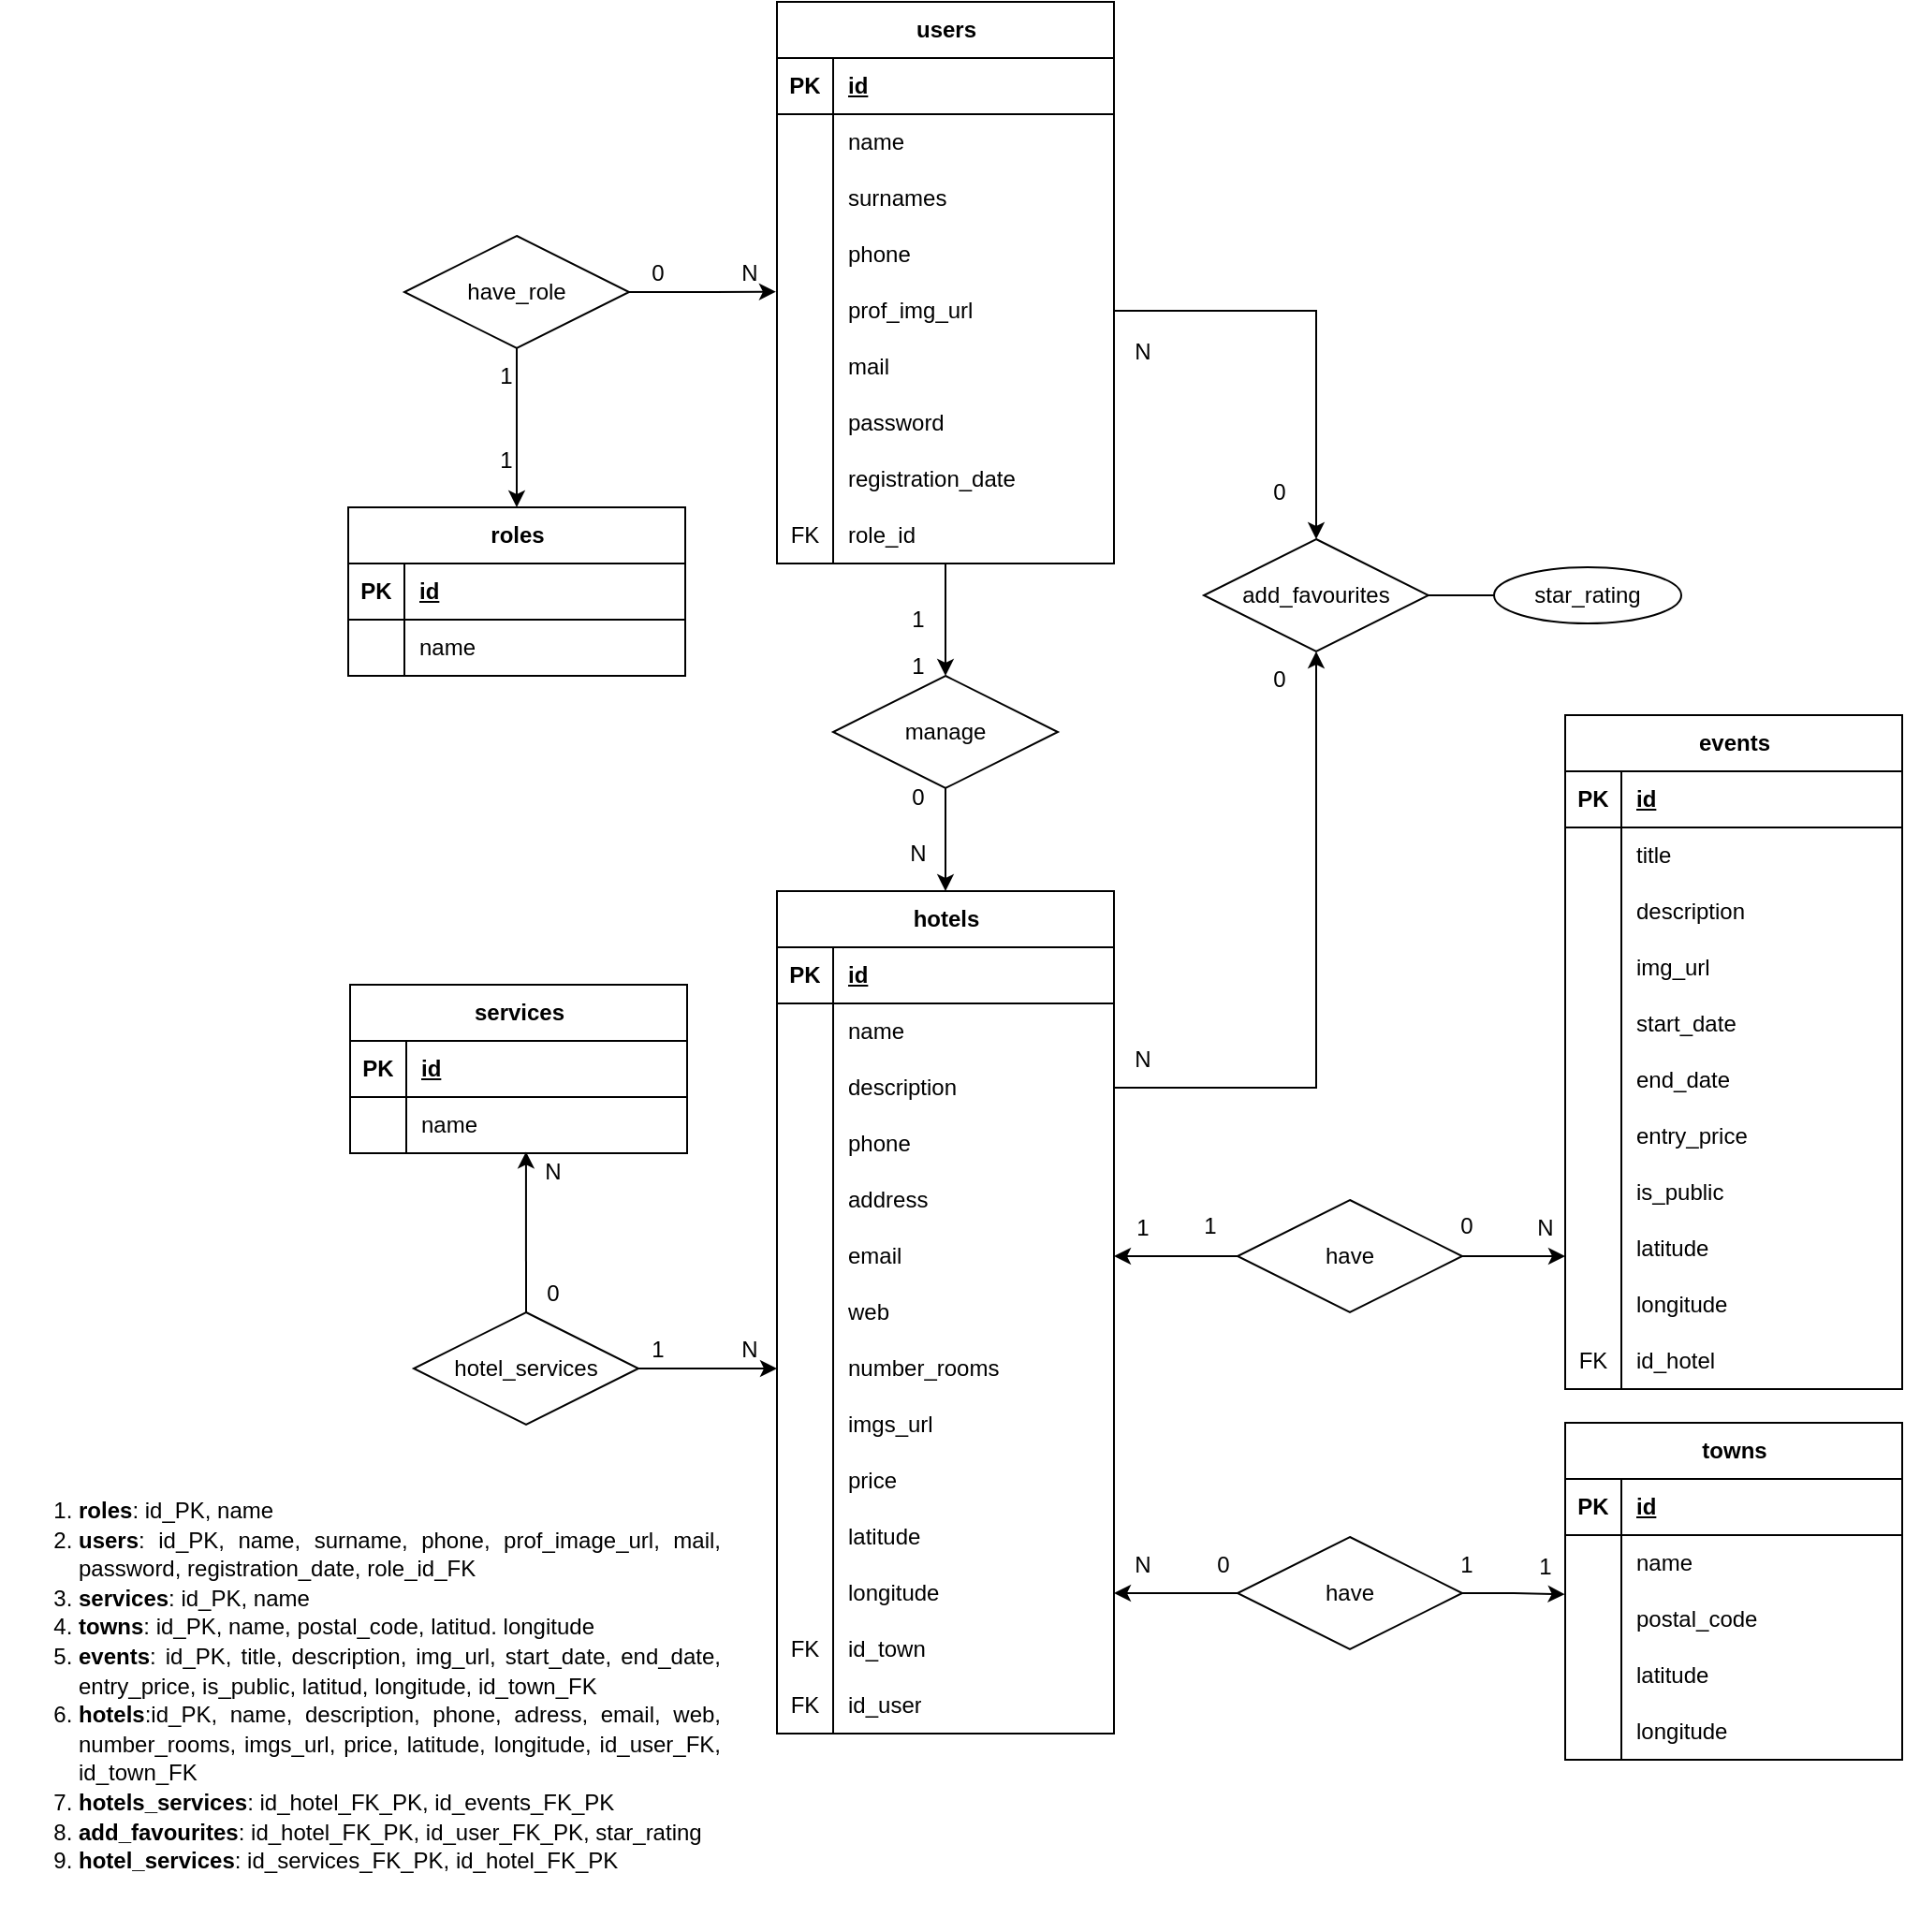 <mxfile version="22.1.4" type="github">
  <diagram id="R2lEEEUBdFMjLlhIrx00" name="Page-1">
    <mxGraphModel dx="2750" dy="574" grid="1" gridSize="10" guides="1" tooltips="1" connect="1" arrows="1" fold="1" page="1" pageScale="1" pageWidth="850" pageHeight="1100" math="0" shadow="0" extFonts="Permanent Marker^https://fonts.googleapis.com/css?family=Permanent+Marker">
      <root>
        <mxCell id="0" />
        <mxCell id="1" parent="0" />
        <mxCell id="hOJU-VOxT2TKuae6SM4Y-1" value="users" style="shape=table;startSize=30;container=1;collapsible=1;childLayout=tableLayout;fixedRows=1;rowLines=0;fontStyle=1;align=center;resizeLast=1;html=1;" parent="1" vertex="1">
          <mxGeometry x="-610" y="60" width="180" height="300" as="geometry" />
        </mxCell>
        <mxCell id="hOJU-VOxT2TKuae6SM4Y-2" value="" style="shape=tableRow;horizontal=0;startSize=0;swimlaneHead=0;swimlaneBody=0;fillColor=none;collapsible=0;dropTarget=0;points=[[0,0.5],[1,0.5]];portConstraint=eastwest;top=0;left=0;right=0;bottom=1;" parent="hOJU-VOxT2TKuae6SM4Y-1" vertex="1">
          <mxGeometry y="30" width="180" height="30" as="geometry" />
        </mxCell>
        <mxCell id="hOJU-VOxT2TKuae6SM4Y-3" value="PK" style="shape=partialRectangle;connectable=0;fillColor=none;top=0;left=0;bottom=0;right=0;fontStyle=1;overflow=hidden;whiteSpace=wrap;html=1;" parent="hOJU-VOxT2TKuae6SM4Y-2" vertex="1">
          <mxGeometry width="30" height="30" as="geometry">
            <mxRectangle width="30" height="30" as="alternateBounds" />
          </mxGeometry>
        </mxCell>
        <mxCell id="hOJU-VOxT2TKuae6SM4Y-4" value="id" style="shape=partialRectangle;connectable=0;fillColor=none;top=0;left=0;bottom=0;right=0;align=left;spacingLeft=6;fontStyle=5;overflow=hidden;whiteSpace=wrap;html=1;" parent="hOJU-VOxT2TKuae6SM4Y-2" vertex="1">
          <mxGeometry x="30" width="150" height="30" as="geometry">
            <mxRectangle width="150" height="30" as="alternateBounds" />
          </mxGeometry>
        </mxCell>
        <mxCell id="hOJU-VOxT2TKuae6SM4Y-5" value="" style="shape=tableRow;horizontal=0;startSize=0;swimlaneHead=0;swimlaneBody=0;fillColor=none;collapsible=0;dropTarget=0;points=[[0,0.5],[1,0.5]];portConstraint=eastwest;top=0;left=0;right=0;bottom=0;" parent="hOJU-VOxT2TKuae6SM4Y-1" vertex="1">
          <mxGeometry y="60" width="180" height="30" as="geometry" />
        </mxCell>
        <mxCell id="hOJU-VOxT2TKuae6SM4Y-6" value="" style="shape=partialRectangle;connectable=0;fillColor=none;top=0;left=0;bottom=0;right=0;editable=1;overflow=hidden;whiteSpace=wrap;html=1;" parent="hOJU-VOxT2TKuae6SM4Y-5" vertex="1">
          <mxGeometry width="30" height="30" as="geometry">
            <mxRectangle width="30" height="30" as="alternateBounds" />
          </mxGeometry>
        </mxCell>
        <mxCell id="hOJU-VOxT2TKuae6SM4Y-7" value="name" style="shape=partialRectangle;connectable=0;fillColor=none;top=0;left=0;bottom=0;right=0;align=left;spacingLeft=6;overflow=hidden;whiteSpace=wrap;html=1;" parent="hOJU-VOxT2TKuae6SM4Y-5" vertex="1">
          <mxGeometry x="30" width="150" height="30" as="geometry">
            <mxRectangle width="150" height="30" as="alternateBounds" />
          </mxGeometry>
        </mxCell>
        <mxCell id="hOJU-VOxT2TKuae6SM4Y-8" value="" style="shape=tableRow;horizontal=0;startSize=0;swimlaneHead=0;swimlaneBody=0;fillColor=none;collapsible=0;dropTarget=0;points=[[0,0.5],[1,0.5]];portConstraint=eastwest;top=0;left=0;right=0;bottom=0;" parent="hOJU-VOxT2TKuae6SM4Y-1" vertex="1">
          <mxGeometry y="90" width="180" height="30" as="geometry" />
        </mxCell>
        <mxCell id="hOJU-VOxT2TKuae6SM4Y-9" value="" style="shape=partialRectangle;connectable=0;fillColor=none;top=0;left=0;bottom=0;right=0;editable=1;overflow=hidden;whiteSpace=wrap;html=1;" parent="hOJU-VOxT2TKuae6SM4Y-8" vertex="1">
          <mxGeometry width="30" height="30" as="geometry">
            <mxRectangle width="30" height="30" as="alternateBounds" />
          </mxGeometry>
        </mxCell>
        <mxCell id="hOJU-VOxT2TKuae6SM4Y-10" value="surnames" style="shape=partialRectangle;connectable=0;fillColor=none;top=0;left=0;bottom=0;right=0;align=left;spacingLeft=6;overflow=hidden;whiteSpace=wrap;html=1;" parent="hOJU-VOxT2TKuae6SM4Y-8" vertex="1">
          <mxGeometry x="30" width="150" height="30" as="geometry">
            <mxRectangle width="150" height="30" as="alternateBounds" />
          </mxGeometry>
        </mxCell>
        <mxCell id="hOJU-VOxT2TKuae6SM4Y-11" value="" style="shape=tableRow;horizontal=0;startSize=0;swimlaneHead=0;swimlaneBody=0;fillColor=none;collapsible=0;dropTarget=0;points=[[0,0.5],[1,0.5]];portConstraint=eastwest;top=0;left=0;right=0;bottom=0;" parent="hOJU-VOxT2TKuae6SM4Y-1" vertex="1">
          <mxGeometry y="120" width="180" height="30" as="geometry" />
        </mxCell>
        <mxCell id="hOJU-VOxT2TKuae6SM4Y-12" value="" style="shape=partialRectangle;connectable=0;fillColor=none;top=0;left=0;bottom=0;right=0;editable=1;overflow=hidden;whiteSpace=wrap;html=1;" parent="hOJU-VOxT2TKuae6SM4Y-11" vertex="1">
          <mxGeometry width="30" height="30" as="geometry">
            <mxRectangle width="30" height="30" as="alternateBounds" />
          </mxGeometry>
        </mxCell>
        <mxCell id="hOJU-VOxT2TKuae6SM4Y-13" value="phone" style="shape=partialRectangle;connectable=0;fillColor=none;top=0;left=0;bottom=0;right=0;align=left;spacingLeft=6;overflow=hidden;whiteSpace=wrap;html=1;" parent="hOJU-VOxT2TKuae6SM4Y-11" vertex="1">
          <mxGeometry x="30" width="150" height="30" as="geometry">
            <mxRectangle width="150" height="30" as="alternateBounds" />
          </mxGeometry>
        </mxCell>
        <mxCell id="hOJU-VOxT2TKuae6SM4Y-14" style="shape=tableRow;horizontal=0;startSize=0;swimlaneHead=0;swimlaneBody=0;fillColor=none;collapsible=0;dropTarget=0;points=[[0,0.5],[1,0.5]];portConstraint=eastwest;top=0;left=0;right=0;bottom=0;" parent="hOJU-VOxT2TKuae6SM4Y-1" vertex="1">
          <mxGeometry y="150" width="180" height="30" as="geometry" />
        </mxCell>
        <mxCell id="hOJU-VOxT2TKuae6SM4Y-15" style="shape=partialRectangle;connectable=0;fillColor=none;top=0;left=0;bottom=0;right=0;editable=1;overflow=hidden;whiteSpace=wrap;html=1;" parent="hOJU-VOxT2TKuae6SM4Y-14" vertex="1">
          <mxGeometry width="30" height="30" as="geometry">
            <mxRectangle width="30" height="30" as="alternateBounds" />
          </mxGeometry>
        </mxCell>
        <mxCell id="hOJU-VOxT2TKuae6SM4Y-16" value="prof_img_url" style="shape=partialRectangle;connectable=0;fillColor=none;top=0;left=0;bottom=0;right=0;align=left;spacingLeft=6;overflow=hidden;whiteSpace=wrap;html=1;" parent="hOJU-VOxT2TKuae6SM4Y-14" vertex="1">
          <mxGeometry x="30" width="150" height="30" as="geometry">
            <mxRectangle width="150" height="30" as="alternateBounds" />
          </mxGeometry>
        </mxCell>
        <mxCell id="hOJU-VOxT2TKuae6SM4Y-17" style="shape=tableRow;horizontal=0;startSize=0;swimlaneHead=0;swimlaneBody=0;fillColor=none;collapsible=0;dropTarget=0;points=[[0,0.5],[1,0.5]];portConstraint=eastwest;top=0;left=0;right=0;bottom=0;" parent="hOJU-VOxT2TKuae6SM4Y-1" vertex="1">
          <mxGeometry y="180" width="180" height="30" as="geometry" />
        </mxCell>
        <mxCell id="hOJU-VOxT2TKuae6SM4Y-18" style="shape=partialRectangle;connectable=0;fillColor=none;top=0;left=0;bottom=0;right=0;editable=1;overflow=hidden;whiteSpace=wrap;html=1;" parent="hOJU-VOxT2TKuae6SM4Y-17" vertex="1">
          <mxGeometry width="30" height="30" as="geometry">
            <mxRectangle width="30" height="30" as="alternateBounds" />
          </mxGeometry>
        </mxCell>
        <mxCell id="hOJU-VOxT2TKuae6SM4Y-19" value="mail" style="shape=partialRectangle;connectable=0;fillColor=none;top=0;left=0;bottom=0;right=0;align=left;spacingLeft=6;overflow=hidden;whiteSpace=wrap;html=1;" parent="hOJU-VOxT2TKuae6SM4Y-17" vertex="1">
          <mxGeometry x="30" width="150" height="30" as="geometry">
            <mxRectangle width="150" height="30" as="alternateBounds" />
          </mxGeometry>
        </mxCell>
        <mxCell id="hOJU-VOxT2TKuae6SM4Y-20" style="shape=tableRow;horizontal=0;startSize=0;swimlaneHead=0;swimlaneBody=0;fillColor=none;collapsible=0;dropTarget=0;points=[[0,0.5],[1,0.5]];portConstraint=eastwest;top=0;left=0;right=0;bottom=0;" parent="hOJU-VOxT2TKuae6SM4Y-1" vertex="1">
          <mxGeometry y="210" width="180" height="30" as="geometry" />
        </mxCell>
        <mxCell id="hOJU-VOxT2TKuae6SM4Y-21" style="shape=partialRectangle;connectable=0;fillColor=none;top=0;left=0;bottom=0;right=0;editable=1;overflow=hidden;whiteSpace=wrap;html=1;" parent="hOJU-VOxT2TKuae6SM4Y-20" vertex="1">
          <mxGeometry width="30" height="30" as="geometry">
            <mxRectangle width="30" height="30" as="alternateBounds" />
          </mxGeometry>
        </mxCell>
        <mxCell id="hOJU-VOxT2TKuae6SM4Y-22" value="password" style="shape=partialRectangle;connectable=0;fillColor=none;top=0;left=0;bottom=0;right=0;align=left;spacingLeft=6;overflow=hidden;whiteSpace=wrap;html=1;" parent="hOJU-VOxT2TKuae6SM4Y-20" vertex="1">
          <mxGeometry x="30" width="150" height="30" as="geometry">
            <mxRectangle width="150" height="30" as="alternateBounds" />
          </mxGeometry>
        </mxCell>
        <mxCell id="1pfDVs396CeREm1PhsZO-4" style="shape=tableRow;horizontal=0;startSize=0;swimlaneHead=0;swimlaneBody=0;fillColor=none;collapsible=0;dropTarget=0;points=[[0,0.5],[1,0.5]];portConstraint=eastwest;top=0;left=0;right=0;bottom=0;" parent="hOJU-VOxT2TKuae6SM4Y-1" vertex="1">
          <mxGeometry y="240" width="180" height="30" as="geometry" />
        </mxCell>
        <mxCell id="1pfDVs396CeREm1PhsZO-5" style="shape=partialRectangle;connectable=0;fillColor=none;top=0;left=0;bottom=0;right=0;editable=1;overflow=hidden;whiteSpace=wrap;html=1;" parent="1pfDVs396CeREm1PhsZO-4" vertex="1">
          <mxGeometry width="30" height="30" as="geometry">
            <mxRectangle width="30" height="30" as="alternateBounds" />
          </mxGeometry>
        </mxCell>
        <mxCell id="1pfDVs396CeREm1PhsZO-6" value="registration_date" style="shape=partialRectangle;connectable=0;fillColor=none;top=0;left=0;bottom=0;right=0;align=left;spacingLeft=6;overflow=hidden;whiteSpace=wrap;html=1;" parent="1pfDVs396CeREm1PhsZO-4" vertex="1">
          <mxGeometry x="30" width="150" height="30" as="geometry">
            <mxRectangle width="150" height="30" as="alternateBounds" />
          </mxGeometry>
        </mxCell>
        <mxCell id="k4NBhs3aSavx3fcmTrTa-103" style="shape=tableRow;horizontal=0;startSize=0;swimlaneHead=0;swimlaneBody=0;fillColor=none;collapsible=0;dropTarget=0;points=[[0,0.5],[1,0.5]];portConstraint=eastwest;top=0;left=0;right=0;bottom=0;" parent="hOJU-VOxT2TKuae6SM4Y-1" vertex="1">
          <mxGeometry y="270" width="180" height="30" as="geometry" />
        </mxCell>
        <mxCell id="k4NBhs3aSavx3fcmTrTa-104" value="FK" style="shape=partialRectangle;connectable=0;fillColor=none;top=0;left=0;bottom=0;right=0;editable=1;overflow=hidden;whiteSpace=wrap;html=1;" parent="k4NBhs3aSavx3fcmTrTa-103" vertex="1">
          <mxGeometry width="30" height="30" as="geometry">
            <mxRectangle width="30" height="30" as="alternateBounds" />
          </mxGeometry>
        </mxCell>
        <mxCell id="k4NBhs3aSavx3fcmTrTa-105" value="role_id" style="shape=partialRectangle;connectable=0;fillColor=none;top=0;left=0;bottom=0;right=0;align=left;spacingLeft=6;overflow=hidden;whiteSpace=wrap;html=1;" parent="k4NBhs3aSavx3fcmTrTa-103" vertex="1">
          <mxGeometry x="30" width="150" height="30" as="geometry">
            <mxRectangle width="150" height="30" as="alternateBounds" />
          </mxGeometry>
        </mxCell>
        <mxCell id="Bw0TD4khAujSeWxw84zv-106" style="rounded=0;orthogonalLoop=1;jettySize=auto;html=1;entryX=0.5;entryY=0;entryDx=0;entryDy=0;" parent="1" target="Bw0TD4khAujSeWxw84zv-8" edge="1">
          <mxGeometry relative="1" as="geometry">
            <mxPoint x="-520" y="360" as="sourcePoint" />
          </mxGeometry>
        </mxCell>
        <mxCell id="hOJU-VOxT2TKuae6SM4Y-68" value="events" style="shape=table;startSize=30;container=1;collapsible=1;childLayout=tableLayout;fixedRows=1;rowLines=0;fontStyle=1;align=center;resizeLast=1;html=1;" parent="1" vertex="1">
          <mxGeometry x="-189" y="441" width="180" height="360" as="geometry" />
        </mxCell>
        <mxCell id="hOJU-VOxT2TKuae6SM4Y-69" value="" style="shape=tableRow;horizontal=0;startSize=0;swimlaneHead=0;swimlaneBody=0;fillColor=none;collapsible=0;dropTarget=0;points=[[0,0.5],[1,0.5]];portConstraint=eastwest;top=0;left=0;right=0;bottom=1;" parent="hOJU-VOxT2TKuae6SM4Y-68" vertex="1">
          <mxGeometry y="30" width="180" height="30" as="geometry" />
        </mxCell>
        <mxCell id="hOJU-VOxT2TKuae6SM4Y-70" value="PK" style="shape=partialRectangle;connectable=0;fillColor=none;top=0;left=0;bottom=0;right=0;fontStyle=1;overflow=hidden;whiteSpace=wrap;html=1;" parent="hOJU-VOxT2TKuae6SM4Y-69" vertex="1">
          <mxGeometry width="30" height="30" as="geometry">
            <mxRectangle width="30" height="30" as="alternateBounds" />
          </mxGeometry>
        </mxCell>
        <mxCell id="hOJU-VOxT2TKuae6SM4Y-71" value="id" style="shape=partialRectangle;connectable=0;fillColor=none;top=0;left=0;bottom=0;right=0;align=left;spacingLeft=6;fontStyle=5;overflow=hidden;whiteSpace=wrap;html=1;" parent="hOJU-VOxT2TKuae6SM4Y-69" vertex="1">
          <mxGeometry x="30" width="150" height="30" as="geometry">
            <mxRectangle width="150" height="30" as="alternateBounds" />
          </mxGeometry>
        </mxCell>
        <mxCell id="hOJU-VOxT2TKuae6SM4Y-72" value="" style="shape=tableRow;horizontal=0;startSize=0;swimlaneHead=0;swimlaneBody=0;fillColor=none;collapsible=0;dropTarget=0;points=[[0,0.5],[1,0.5]];portConstraint=eastwest;top=0;left=0;right=0;bottom=0;" parent="hOJU-VOxT2TKuae6SM4Y-68" vertex="1">
          <mxGeometry y="60" width="180" height="30" as="geometry" />
        </mxCell>
        <mxCell id="hOJU-VOxT2TKuae6SM4Y-73" value="" style="shape=partialRectangle;connectable=0;fillColor=none;top=0;left=0;bottom=0;right=0;editable=1;overflow=hidden;whiteSpace=wrap;html=1;" parent="hOJU-VOxT2TKuae6SM4Y-72" vertex="1">
          <mxGeometry width="30" height="30" as="geometry">
            <mxRectangle width="30" height="30" as="alternateBounds" />
          </mxGeometry>
        </mxCell>
        <mxCell id="hOJU-VOxT2TKuae6SM4Y-74" value="title" style="shape=partialRectangle;connectable=0;fillColor=none;top=0;left=0;bottom=0;right=0;align=left;spacingLeft=6;overflow=hidden;whiteSpace=wrap;html=1;" parent="hOJU-VOxT2TKuae6SM4Y-72" vertex="1">
          <mxGeometry x="30" width="150" height="30" as="geometry">
            <mxRectangle width="150" height="30" as="alternateBounds" />
          </mxGeometry>
        </mxCell>
        <mxCell id="hOJU-VOxT2TKuae6SM4Y-75" value="" style="shape=tableRow;horizontal=0;startSize=0;swimlaneHead=0;swimlaneBody=0;fillColor=none;collapsible=0;dropTarget=0;points=[[0,0.5],[1,0.5]];portConstraint=eastwest;top=0;left=0;right=0;bottom=0;" parent="hOJU-VOxT2TKuae6SM4Y-68" vertex="1">
          <mxGeometry y="90" width="180" height="30" as="geometry" />
        </mxCell>
        <mxCell id="hOJU-VOxT2TKuae6SM4Y-76" value="" style="shape=partialRectangle;connectable=0;fillColor=none;top=0;left=0;bottom=0;right=0;editable=1;overflow=hidden;whiteSpace=wrap;html=1;" parent="hOJU-VOxT2TKuae6SM4Y-75" vertex="1">
          <mxGeometry width="30" height="30" as="geometry">
            <mxRectangle width="30" height="30" as="alternateBounds" />
          </mxGeometry>
        </mxCell>
        <mxCell id="hOJU-VOxT2TKuae6SM4Y-77" value="description" style="shape=partialRectangle;connectable=0;fillColor=none;top=0;left=0;bottom=0;right=0;align=left;spacingLeft=6;overflow=hidden;whiteSpace=wrap;html=1;" parent="hOJU-VOxT2TKuae6SM4Y-75" vertex="1">
          <mxGeometry x="30" width="150" height="30" as="geometry">
            <mxRectangle width="150" height="30" as="alternateBounds" />
          </mxGeometry>
        </mxCell>
        <mxCell id="hOJU-VOxT2TKuae6SM4Y-78" value="" style="shape=tableRow;horizontal=0;startSize=0;swimlaneHead=0;swimlaneBody=0;fillColor=none;collapsible=0;dropTarget=0;points=[[0,0.5],[1,0.5]];portConstraint=eastwest;top=0;left=0;right=0;bottom=0;" parent="hOJU-VOxT2TKuae6SM4Y-68" vertex="1">
          <mxGeometry y="120" width="180" height="30" as="geometry" />
        </mxCell>
        <mxCell id="hOJU-VOxT2TKuae6SM4Y-79" value="" style="shape=partialRectangle;connectable=0;fillColor=none;top=0;left=0;bottom=0;right=0;editable=1;overflow=hidden;whiteSpace=wrap;html=1;" parent="hOJU-VOxT2TKuae6SM4Y-78" vertex="1">
          <mxGeometry width="30" height="30" as="geometry">
            <mxRectangle width="30" height="30" as="alternateBounds" />
          </mxGeometry>
        </mxCell>
        <mxCell id="hOJU-VOxT2TKuae6SM4Y-80" value="img_url" style="shape=partialRectangle;connectable=0;fillColor=none;top=0;left=0;bottom=0;right=0;align=left;spacingLeft=6;overflow=hidden;whiteSpace=wrap;html=1;" parent="hOJU-VOxT2TKuae6SM4Y-78" vertex="1">
          <mxGeometry x="30" width="150" height="30" as="geometry">
            <mxRectangle width="150" height="30" as="alternateBounds" />
          </mxGeometry>
        </mxCell>
        <mxCell id="hOJU-VOxT2TKuae6SM4Y-81" style="shape=tableRow;horizontal=0;startSize=0;swimlaneHead=0;swimlaneBody=0;fillColor=none;collapsible=0;dropTarget=0;points=[[0,0.5],[1,0.5]];portConstraint=eastwest;top=0;left=0;right=0;bottom=0;" parent="hOJU-VOxT2TKuae6SM4Y-68" vertex="1">
          <mxGeometry y="150" width="180" height="30" as="geometry" />
        </mxCell>
        <mxCell id="hOJU-VOxT2TKuae6SM4Y-82" style="shape=partialRectangle;connectable=0;fillColor=none;top=0;left=0;bottom=0;right=0;editable=1;overflow=hidden;whiteSpace=wrap;html=1;" parent="hOJU-VOxT2TKuae6SM4Y-81" vertex="1">
          <mxGeometry width="30" height="30" as="geometry">
            <mxRectangle width="30" height="30" as="alternateBounds" />
          </mxGeometry>
        </mxCell>
        <mxCell id="hOJU-VOxT2TKuae6SM4Y-83" value="start_date" style="shape=partialRectangle;connectable=0;fillColor=none;top=0;left=0;bottom=0;right=0;align=left;spacingLeft=6;overflow=hidden;whiteSpace=wrap;html=1;" parent="hOJU-VOxT2TKuae6SM4Y-81" vertex="1">
          <mxGeometry x="30" width="150" height="30" as="geometry">
            <mxRectangle width="150" height="30" as="alternateBounds" />
          </mxGeometry>
        </mxCell>
        <mxCell id="k4NBhs3aSavx3fcmTrTa-61" style="shape=tableRow;horizontal=0;startSize=0;swimlaneHead=0;swimlaneBody=0;fillColor=none;collapsible=0;dropTarget=0;points=[[0,0.5],[1,0.5]];portConstraint=eastwest;top=0;left=0;right=0;bottom=0;" parent="hOJU-VOxT2TKuae6SM4Y-68" vertex="1">
          <mxGeometry y="180" width="180" height="30" as="geometry" />
        </mxCell>
        <mxCell id="k4NBhs3aSavx3fcmTrTa-62" style="shape=partialRectangle;connectable=0;fillColor=none;top=0;left=0;bottom=0;right=0;editable=1;overflow=hidden;whiteSpace=wrap;html=1;" parent="k4NBhs3aSavx3fcmTrTa-61" vertex="1">
          <mxGeometry width="30" height="30" as="geometry">
            <mxRectangle width="30" height="30" as="alternateBounds" />
          </mxGeometry>
        </mxCell>
        <mxCell id="k4NBhs3aSavx3fcmTrTa-63" value="end_date" style="shape=partialRectangle;connectable=0;fillColor=none;top=0;left=0;bottom=0;right=0;align=left;spacingLeft=6;overflow=hidden;whiteSpace=wrap;html=1;" parent="k4NBhs3aSavx3fcmTrTa-61" vertex="1">
          <mxGeometry x="30" width="150" height="30" as="geometry">
            <mxRectangle width="150" height="30" as="alternateBounds" />
          </mxGeometry>
        </mxCell>
        <mxCell id="hOJU-VOxT2TKuae6SM4Y-90" style="shape=tableRow;horizontal=0;startSize=0;swimlaneHead=0;swimlaneBody=0;fillColor=none;collapsible=0;dropTarget=0;points=[[0,0.5],[1,0.5]];portConstraint=eastwest;top=0;left=0;right=0;bottom=0;" parent="hOJU-VOxT2TKuae6SM4Y-68" vertex="1">
          <mxGeometry y="210" width="180" height="30" as="geometry" />
        </mxCell>
        <mxCell id="hOJU-VOxT2TKuae6SM4Y-91" style="shape=partialRectangle;connectable=0;fillColor=none;top=0;left=0;bottom=0;right=0;editable=1;overflow=hidden;whiteSpace=wrap;html=1;" parent="hOJU-VOxT2TKuae6SM4Y-90" vertex="1">
          <mxGeometry width="30" height="30" as="geometry">
            <mxRectangle width="30" height="30" as="alternateBounds" />
          </mxGeometry>
        </mxCell>
        <mxCell id="hOJU-VOxT2TKuae6SM4Y-92" value="entry_price" style="shape=partialRectangle;connectable=0;fillColor=none;top=0;left=0;bottom=0;right=0;align=left;spacingLeft=6;overflow=hidden;whiteSpace=wrap;html=1;" parent="hOJU-VOxT2TKuae6SM4Y-90" vertex="1">
          <mxGeometry x="30" width="150" height="30" as="geometry">
            <mxRectangle width="150" height="30" as="alternateBounds" />
          </mxGeometry>
        </mxCell>
        <mxCell id="hOJU-VOxT2TKuae6SM4Y-93" style="shape=tableRow;horizontal=0;startSize=0;swimlaneHead=0;swimlaneBody=0;fillColor=none;collapsible=0;dropTarget=0;points=[[0,0.5],[1,0.5]];portConstraint=eastwest;top=0;left=0;right=0;bottom=0;" parent="hOJU-VOxT2TKuae6SM4Y-68" vertex="1">
          <mxGeometry y="240" width="180" height="30" as="geometry" />
        </mxCell>
        <mxCell id="hOJU-VOxT2TKuae6SM4Y-94" style="shape=partialRectangle;connectable=0;fillColor=none;top=0;left=0;bottom=0;right=0;editable=1;overflow=hidden;whiteSpace=wrap;html=1;" parent="hOJU-VOxT2TKuae6SM4Y-93" vertex="1">
          <mxGeometry width="30" height="30" as="geometry">
            <mxRectangle width="30" height="30" as="alternateBounds" />
          </mxGeometry>
        </mxCell>
        <mxCell id="hOJU-VOxT2TKuae6SM4Y-95" value="is_public" style="shape=partialRectangle;connectable=0;fillColor=none;top=0;left=0;bottom=0;right=0;align=left;spacingLeft=6;overflow=hidden;whiteSpace=wrap;html=1;" parent="hOJU-VOxT2TKuae6SM4Y-93" vertex="1">
          <mxGeometry x="30" width="150" height="30" as="geometry">
            <mxRectangle width="150" height="30" as="alternateBounds" />
          </mxGeometry>
        </mxCell>
        <mxCell id="JW4lYERBbywSR2ZDO3bH-9" style="shape=tableRow;horizontal=0;startSize=0;swimlaneHead=0;swimlaneBody=0;fillColor=none;collapsible=0;dropTarget=0;points=[[0,0.5],[1,0.5]];portConstraint=eastwest;top=0;left=0;right=0;bottom=0;" parent="hOJU-VOxT2TKuae6SM4Y-68" vertex="1">
          <mxGeometry y="270" width="180" height="30" as="geometry" />
        </mxCell>
        <mxCell id="JW4lYERBbywSR2ZDO3bH-10" style="shape=partialRectangle;connectable=0;fillColor=none;top=0;left=0;bottom=0;right=0;editable=1;overflow=hidden;whiteSpace=wrap;html=1;" parent="JW4lYERBbywSR2ZDO3bH-9" vertex="1">
          <mxGeometry width="30" height="30" as="geometry">
            <mxRectangle width="30" height="30" as="alternateBounds" />
          </mxGeometry>
        </mxCell>
        <mxCell id="JW4lYERBbywSR2ZDO3bH-11" value="latitude" style="shape=partialRectangle;connectable=0;fillColor=none;top=0;left=0;bottom=0;right=0;align=left;spacingLeft=6;overflow=hidden;whiteSpace=wrap;html=1;" parent="JW4lYERBbywSR2ZDO3bH-9" vertex="1">
          <mxGeometry x="30" width="150" height="30" as="geometry">
            <mxRectangle width="150" height="30" as="alternateBounds" />
          </mxGeometry>
        </mxCell>
        <mxCell id="JW4lYERBbywSR2ZDO3bH-15" style="shape=tableRow;horizontal=0;startSize=0;swimlaneHead=0;swimlaneBody=0;fillColor=none;collapsible=0;dropTarget=0;points=[[0,0.5],[1,0.5]];portConstraint=eastwest;top=0;left=0;right=0;bottom=0;" parent="hOJU-VOxT2TKuae6SM4Y-68" vertex="1">
          <mxGeometry y="300" width="180" height="30" as="geometry" />
        </mxCell>
        <mxCell id="JW4lYERBbywSR2ZDO3bH-16" style="shape=partialRectangle;connectable=0;fillColor=none;top=0;left=0;bottom=0;right=0;editable=1;overflow=hidden;whiteSpace=wrap;html=1;" parent="JW4lYERBbywSR2ZDO3bH-15" vertex="1">
          <mxGeometry width="30" height="30" as="geometry">
            <mxRectangle width="30" height="30" as="alternateBounds" />
          </mxGeometry>
        </mxCell>
        <mxCell id="JW4lYERBbywSR2ZDO3bH-17" value="longitude" style="shape=partialRectangle;connectable=0;fillColor=none;top=0;left=0;bottom=0;right=0;align=left;spacingLeft=6;overflow=hidden;whiteSpace=wrap;html=1;" parent="JW4lYERBbywSR2ZDO3bH-15" vertex="1">
          <mxGeometry x="30" width="150" height="30" as="geometry">
            <mxRectangle width="150" height="30" as="alternateBounds" />
          </mxGeometry>
        </mxCell>
        <mxCell id="k4NBhs3aSavx3fcmTrTa-44" style="shape=tableRow;horizontal=0;startSize=0;swimlaneHead=0;swimlaneBody=0;fillColor=none;collapsible=0;dropTarget=0;points=[[0,0.5],[1,0.5]];portConstraint=eastwest;top=0;left=0;right=0;bottom=0;" parent="hOJU-VOxT2TKuae6SM4Y-68" vertex="1">
          <mxGeometry y="330" width="180" height="30" as="geometry" />
        </mxCell>
        <mxCell id="k4NBhs3aSavx3fcmTrTa-45" value="FK" style="shape=partialRectangle;connectable=0;fillColor=none;top=0;left=0;bottom=0;right=0;editable=1;overflow=hidden;whiteSpace=wrap;html=1;" parent="k4NBhs3aSavx3fcmTrTa-44" vertex="1">
          <mxGeometry width="30" height="30" as="geometry">
            <mxRectangle width="30" height="30" as="alternateBounds" />
          </mxGeometry>
        </mxCell>
        <mxCell id="k4NBhs3aSavx3fcmTrTa-46" value="id_hotel" style="shape=partialRectangle;connectable=0;fillColor=none;top=0;left=0;bottom=0;right=0;align=left;spacingLeft=6;overflow=hidden;whiteSpace=wrap;html=1;" parent="k4NBhs3aSavx3fcmTrTa-44" vertex="1">
          <mxGeometry x="30" width="150" height="30" as="geometry">
            <mxRectangle width="150" height="30" as="alternateBounds" />
          </mxGeometry>
        </mxCell>
        <mxCell id="hOJU-VOxT2TKuae6SM4Y-117" value="hotels" style="shape=table;startSize=30;container=1;collapsible=1;childLayout=tableLayout;fixedRows=1;rowLines=0;fontStyle=1;align=center;resizeLast=1;html=1;" parent="1" vertex="1">
          <mxGeometry x="-610" y="535" width="180" height="450" as="geometry" />
        </mxCell>
        <mxCell id="hOJU-VOxT2TKuae6SM4Y-118" value="" style="shape=tableRow;horizontal=0;startSize=0;swimlaneHead=0;swimlaneBody=0;fillColor=none;collapsible=0;dropTarget=0;points=[[0,0.5],[1,0.5]];portConstraint=eastwest;top=0;left=0;right=0;bottom=1;" parent="hOJU-VOxT2TKuae6SM4Y-117" vertex="1">
          <mxGeometry y="30" width="180" height="30" as="geometry" />
        </mxCell>
        <mxCell id="hOJU-VOxT2TKuae6SM4Y-119" value="PK" style="shape=partialRectangle;connectable=0;fillColor=none;top=0;left=0;bottom=0;right=0;fontStyle=1;overflow=hidden;whiteSpace=wrap;html=1;" parent="hOJU-VOxT2TKuae6SM4Y-118" vertex="1">
          <mxGeometry width="30" height="30" as="geometry">
            <mxRectangle width="30" height="30" as="alternateBounds" />
          </mxGeometry>
        </mxCell>
        <mxCell id="hOJU-VOxT2TKuae6SM4Y-120" value="id" style="shape=partialRectangle;connectable=0;fillColor=none;top=0;left=0;bottom=0;right=0;align=left;spacingLeft=6;fontStyle=5;overflow=hidden;whiteSpace=wrap;html=1;" parent="hOJU-VOxT2TKuae6SM4Y-118" vertex="1">
          <mxGeometry x="30" width="150" height="30" as="geometry">
            <mxRectangle width="150" height="30" as="alternateBounds" />
          </mxGeometry>
        </mxCell>
        <mxCell id="hOJU-VOxT2TKuae6SM4Y-121" value="" style="shape=tableRow;horizontal=0;startSize=0;swimlaneHead=0;swimlaneBody=0;fillColor=none;collapsible=0;dropTarget=0;points=[[0,0.5],[1,0.5]];portConstraint=eastwest;top=0;left=0;right=0;bottom=0;" parent="hOJU-VOxT2TKuae6SM4Y-117" vertex="1">
          <mxGeometry y="60" width="180" height="30" as="geometry" />
        </mxCell>
        <mxCell id="hOJU-VOxT2TKuae6SM4Y-122" value="" style="shape=partialRectangle;connectable=0;fillColor=none;top=0;left=0;bottom=0;right=0;editable=1;overflow=hidden;whiteSpace=wrap;html=1;" parent="hOJU-VOxT2TKuae6SM4Y-121" vertex="1">
          <mxGeometry width="30" height="30" as="geometry">
            <mxRectangle width="30" height="30" as="alternateBounds" />
          </mxGeometry>
        </mxCell>
        <mxCell id="hOJU-VOxT2TKuae6SM4Y-123" value="name" style="shape=partialRectangle;connectable=0;fillColor=none;top=0;left=0;bottom=0;right=0;align=left;spacingLeft=6;overflow=hidden;whiteSpace=wrap;html=1;" parent="hOJU-VOxT2TKuae6SM4Y-121" vertex="1">
          <mxGeometry x="30" width="150" height="30" as="geometry">
            <mxRectangle width="150" height="30" as="alternateBounds" />
          </mxGeometry>
        </mxCell>
        <mxCell id="hOJU-VOxT2TKuae6SM4Y-124" value="" style="shape=tableRow;horizontal=0;startSize=0;swimlaneHead=0;swimlaneBody=0;fillColor=none;collapsible=0;dropTarget=0;points=[[0,0.5],[1,0.5]];portConstraint=eastwest;top=0;left=0;right=0;bottom=0;" parent="hOJU-VOxT2TKuae6SM4Y-117" vertex="1">
          <mxGeometry y="90" width="180" height="30" as="geometry" />
        </mxCell>
        <mxCell id="hOJU-VOxT2TKuae6SM4Y-125" value="" style="shape=partialRectangle;connectable=0;fillColor=none;top=0;left=0;bottom=0;right=0;editable=1;overflow=hidden;whiteSpace=wrap;html=1;" parent="hOJU-VOxT2TKuae6SM4Y-124" vertex="1">
          <mxGeometry width="30" height="30" as="geometry">
            <mxRectangle width="30" height="30" as="alternateBounds" />
          </mxGeometry>
        </mxCell>
        <mxCell id="hOJU-VOxT2TKuae6SM4Y-126" value="description" style="shape=partialRectangle;connectable=0;fillColor=none;top=0;left=0;bottom=0;right=0;align=left;spacingLeft=6;overflow=hidden;whiteSpace=wrap;html=1;" parent="hOJU-VOxT2TKuae6SM4Y-124" vertex="1">
          <mxGeometry x="30" width="150" height="30" as="geometry">
            <mxRectangle width="150" height="30" as="alternateBounds" />
          </mxGeometry>
        </mxCell>
        <mxCell id="hOJU-VOxT2TKuae6SM4Y-127" value="" style="shape=tableRow;horizontal=0;startSize=0;swimlaneHead=0;swimlaneBody=0;fillColor=none;collapsible=0;dropTarget=0;points=[[0,0.5],[1,0.5]];portConstraint=eastwest;top=0;left=0;right=0;bottom=0;" parent="hOJU-VOxT2TKuae6SM4Y-117" vertex="1">
          <mxGeometry y="120" width="180" height="30" as="geometry" />
        </mxCell>
        <mxCell id="hOJU-VOxT2TKuae6SM4Y-128" value="" style="shape=partialRectangle;connectable=0;fillColor=none;top=0;left=0;bottom=0;right=0;editable=1;overflow=hidden;whiteSpace=wrap;html=1;" parent="hOJU-VOxT2TKuae6SM4Y-127" vertex="1">
          <mxGeometry width="30" height="30" as="geometry">
            <mxRectangle width="30" height="30" as="alternateBounds" />
          </mxGeometry>
        </mxCell>
        <mxCell id="hOJU-VOxT2TKuae6SM4Y-129" value="phone" style="shape=partialRectangle;connectable=0;fillColor=none;top=0;left=0;bottom=0;right=0;align=left;spacingLeft=6;overflow=hidden;whiteSpace=wrap;html=1;" parent="hOJU-VOxT2TKuae6SM4Y-127" vertex="1">
          <mxGeometry x="30" width="150" height="30" as="geometry">
            <mxRectangle width="150" height="30" as="alternateBounds" />
          </mxGeometry>
        </mxCell>
        <mxCell id="hOJU-VOxT2TKuae6SM4Y-130" style="shape=tableRow;horizontal=0;startSize=0;swimlaneHead=0;swimlaneBody=0;fillColor=none;collapsible=0;dropTarget=0;points=[[0,0.5],[1,0.5]];portConstraint=eastwest;top=0;left=0;right=0;bottom=0;" parent="hOJU-VOxT2TKuae6SM4Y-117" vertex="1">
          <mxGeometry y="150" width="180" height="30" as="geometry" />
        </mxCell>
        <mxCell id="hOJU-VOxT2TKuae6SM4Y-131" style="shape=partialRectangle;connectable=0;fillColor=none;top=0;left=0;bottom=0;right=0;editable=1;overflow=hidden;whiteSpace=wrap;html=1;" parent="hOJU-VOxT2TKuae6SM4Y-130" vertex="1">
          <mxGeometry width="30" height="30" as="geometry">
            <mxRectangle width="30" height="30" as="alternateBounds" />
          </mxGeometry>
        </mxCell>
        <mxCell id="hOJU-VOxT2TKuae6SM4Y-132" value="address" style="shape=partialRectangle;connectable=0;fillColor=none;top=0;left=0;bottom=0;right=0;align=left;spacingLeft=6;overflow=hidden;whiteSpace=wrap;html=1;" parent="hOJU-VOxT2TKuae6SM4Y-130" vertex="1">
          <mxGeometry x="30" width="150" height="30" as="geometry">
            <mxRectangle width="150" height="30" as="alternateBounds" />
          </mxGeometry>
        </mxCell>
        <mxCell id="hOJU-VOxT2TKuae6SM4Y-139" style="shape=tableRow;horizontal=0;startSize=0;swimlaneHead=0;swimlaneBody=0;fillColor=none;collapsible=0;dropTarget=0;points=[[0,0.5],[1,0.5]];portConstraint=eastwest;top=0;left=0;right=0;bottom=0;" parent="hOJU-VOxT2TKuae6SM4Y-117" vertex="1">
          <mxGeometry y="180" width="180" height="30" as="geometry" />
        </mxCell>
        <mxCell id="hOJU-VOxT2TKuae6SM4Y-140" style="shape=partialRectangle;connectable=0;fillColor=none;top=0;left=0;bottom=0;right=0;editable=1;overflow=hidden;whiteSpace=wrap;html=1;" parent="hOJU-VOxT2TKuae6SM4Y-139" vertex="1">
          <mxGeometry width="30" height="30" as="geometry">
            <mxRectangle width="30" height="30" as="alternateBounds" />
          </mxGeometry>
        </mxCell>
        <mxCell id="hOJU-VOxT2TKuae6SM4Y-141" value="&lt;div style=&quot;text-align: justify;&quot;&gt;email&lt;/div&gt;" style="shape=partialRectangle;connectable=0;fillColor=none;top=0;left=0;bottom=0;right=0;align=left;spacingLeft=6;overflow=hidden;whiteSpace=wrap;html=1;" parent="hOJU-VOxT2TKuae6SM4Y-139" vertex="1">
          <mxGeometry x="30" width="150" height="30" as="geometry">
            <mxRectangle width="150" height="30" as="alternateBounds" />
          </mxGeometry>
        </mxCell>
        <mxCell id="hOJU-VOxT2TKuae6SM4Y-142" style="shape=tableRow;horizontal=0;startSize=0;swimlaneHead=0;swimlaneBody=0;fillColor=none;collapsible=0;dropTarget=0;points=[[0,0.5],[1,0.5]];portConstraint=eastwest;top=0;left=0;right=0;bottom=0;" parent="hOJU-VOxT2TKuae6SM4Y-117" vertex="1">
          <mxGeometry y="210" width="180" height="30" as="geometry" />
        </mxCell>
        <mxCell id="hOJU-VOxT2TKuae6SM4Y-143" style="shape=partialRectangle;connectable=0;fillColor=none;top=0;left=0;bottom=0;right=0;editable=1;overflow=hidden;whiteSpace=wrap;html=1;" parent="hOJU-VOxT2TKuae6SM4Y-142" vertex="1">
          <mxGeometry width="30" height="30" as="geometry">
            <mxRectangle width="30" height="30" as="alternateBounds" />
          </mxGeometry>
        </mxCell>
        <mxCell id="hOJU-VOxT2TKuae6SM4Y-144" value="web" style="shape=partialRectangle;connectable=0;fillColor=none;top=0;left=0;bottom=0;right=0;align=left;spacingLeft=6;overflow=hidden;whiteSpace=wrap;html=1;" parent="hOJU-VOxT2TKuae6SM4Y-142" vertex="1">
          <mxGeometry x="30" width="150" height="30" as="geometry">
            <mxRectangle width="150" height="30" as="alternateBounds" />
          </mxGeometry>
        </mxCell>
        <mxCell id="hOJU-VOxT2TKuae6SM4Y-154" style="shape=tableRow;horizontal=0;startSize=0;swimlaneHead=0;swimlaneBody=0;fillColor=none;collapsible=0;dropTarget=0;points=[[0,0.5],[1,0.5]];portConstraint=eastwest;top=0;left=0;right=0;bottom=0;" parent="hOJU-VOxT2TKuae6SM4Y-117" vertex="1">
          <mxGeometry y="240" width="180" height="30" as="geometry" />
        </mxCell>
        <mxCell id="hOJU-VOxT2TKuae6SM4Y-155" style="shape=partialRectangle;connectable=0;fillColor=none;top=0;left=0;bottom=0;right=0;editable=1;overflow=hidden;whiteSpace=wrap;html=1;" parent="hOJU-VOxT2TKuae6SM4Y-154" vertex="1">
          <mxGeometry width="30" height="30" as="geometry">
            <mxRectangle width="30" height="30" as="alternateBounds" />
          </mxGeometry>
        </mxCell>
        <mxCell id="hOJU-VOxT2TKuae6SM4Y-156" value="number_rooms" style="shape=partialRectangle;connectable=0;fillColor=none;top=0;left=0;bottom=0;right=0;align=left;spacingLeft=6;overflow=hidden;whiteSpace=wrap;html=1;" parent="hOJU-VOxT2TKuae6SM4Y-154" vertex="1">
          <mxGeometry x="30" width="150" height="30" as="geometry">
            <mxRectangle width="150" height="30" as="alternateBounds" />
          </mxGeometry>
        </mxCell>
        <mxCell id="hOJU-VOxT2TKuae6SM4Y-157" style="shape=tableRow;horizontal=0;startSize=0;swimlaneHead=0;swimlaneBody=0;fillColor=none;collapsible=0;dropTarget=0;points=[[0,0.5],[1,0.5]];portConstraint=eastwest;top=0;left=0;right=0;bottom=0;" parent="hOJU-VOxT2TKuae6SM4Y-117" vertex="1">
          <mxGeometry y="270" width="180" height="30" as="geometry" />
        </mxCell>
        <mxCell id="hOJU-VOxT2TKuae6SM4Y-158" style="shape=partialRectangle;connectable=0;fillColor=none;top=0;left=0;bottom=0;right=0;editable=1;overflow=hidden;whiteSpace=wrap;html=1;" parent="hOJU-VOxT2TKuae6SM4Y-157" vertex="1">
          <mxGeometry width="30" height="30" as="geometry">
            <mxRectangle width="30" height="30" as="alternateBounds" />
          </mxGeometry>
        </mxCell>
        <mxCell id="hOJU-VOxT2TKuae6SM4Y-159" value="imgs_url" style="shape=partialRectangle;connectable=0;fillColor=none;top=0;left=0;bottom=0;right=0;align=left;spacingLeft=6;overflow=hidden;whiteSpace=wrap;html=1;" parent="hOJU-VOxT2TKuae6SM4Y-157" vertex="1">
          <mxGeometry x="30" width="150" height="30" as="geometry">
            <mxRectangle width="150" height="30" as="alternateBounds" />
          </mxGeometry>
        </mxCell>
        <mxCell id="hOJU-VOxT2TKuae6SM4Y-163" style="shape=tableRow;horizontal=0;startSize=0;swimlaneHead=0;swimlaneBody=0;fillColor=none;collapsible=0;dropTarget=0;points=[[0,0.5],[1,0.5]];portConstraint=eastwest;top=0;left=0;right=0;bottom=0;" parent="hOJU-VOxT2TKuae6SM4Y-117" vertex="1">
          <mxGeometry y="300" width="180" height="30" as="geometry" />
        </mxCell>
        <mxCell id="hOJU-VOxT2TKuae6SM4Y-164" style="shape=partialRectangle;connectable=0;fillColor=none;top=0;left=0;bottom=0;right=0;editable=1;overflow=hidden;whiteSpace=wrap;html=1;" parent="hOJU-VOxT2TKuae6SM4Y-163" vertex="1">
          <mxGeometry width="30" height="30" as="geometry">
            <mxRectangle width="30" height="30" as="alternateBounds" />
          </mxGeometry>
        </mxCell>
        <mxCell id="hOJU-VOxT2TKuae6SM4Y-165" value="price" style="shape=partialRectangle;connectable=0;fillColor=none;top=0;left=0;bottom=0;right=0;align=left;spacingLeft=6;overflow=hidden;whiteSpace=wrap;html=1;" parent="hOJU-VOxT2TKuae6SM4Y-163" vertex="1">
          <mxGeometry x="30" width="150" height="30" as="geometry">
            <mxRectangle width="150" height="30" as="alternateBounds" />
          </mxGeometry>
        </mxCell>
        <mxCell id="k4NBhs3aSavx3fcmTrTa-40" style="shape=tableRow;horizontal=0;startSize=0;swimlaneHead=0;swimlaneBody=0;fillColor=none;collapsible=0;dropTarget=0;points=[[0,0.5],[1,0.5]];portConstraint=eastwest;top=0;left=0;right=0;bottom=0;" parent="hOJU-VOxT2TKuae6SM4Y-117" vertex="1">
          <mxGeometry y="330" width="180" height="30" as="geometry" />
        </mxCell>
        <mxCell id="k4NBhs3aSavx3fcmTrTa-41" style="shape=partialRectangle;connectable=0;fillColor=none;top=0;left=0;bottom=0;right=0;editable=1;overflow=hidden;whiteSpace=wrap;html=1;" parent="k4NBhs3aSavx3fcmTrTa-40" vertex="1">
          <mxGeometry width="30" height="30" as="geometry">
            <mxRectangle width="30" height="30" as="alternateBounds" />
          </mxGeometry>
        </mxCell>
        <mxCell id="k4NBhs3aSavx3fcmTrTa-42" value="latitude" style="shape=partialRectangle;connectable=0;fillColor=none;top=0;left=0;bottom=0;right=0;align=left;spacingLeft=6;overflow=hidden;whiteSpace=wrap;html=1;" parent="k4NBhs3aSavx3fcmTrTa-40" vertex="1">
          <mxGeometry x="30" width="150" height="30" as="geometry">
            <mxRectangle width="150" height="30" as="alternateBounds" />
          </mxGeometry>
        </mxCell>
        <mxCell id="k4NBhs3aSavx3fcmTrTa-37" style="shape=tableRow;horizontal=0;startSize=0;swimlaneHead=0;swimlaneBody=0;fillColor=none;collapsible=0;dropTarget=0;points=[[0,0.5],[1,0.5]];portConstraint=eastwest;top=0;left=0;right=0;bottom=0;" parent="hOJU-VOxT2TKuae6SM4Y-117" vertex="1">
          <mxGeometry y="360" width="180" height="30" as="geometry" />
        </mxCell>
        <mxCell id="k4NBhs3aSavx3fcmTrTa-38" style="shape=partialRectangle;connectable=0;fillColor=none;top=0;left=0;bottom=0;right=0;editable=1;overflow=hidden;whiteSpace=wrap;html=1;" parent="k4NBhs3aSavx3fcmTrTa-37" vertex="1">
          <mxGeometry width="30" height="30" as="geometry">
            <mxRectangle width="30" height="30" as="alternateBounds" />
          </mxGeometry>
        </mxCell>
        <mxCell id="k4NBhs3aSavx3fcmTrTa-39" value="longitude" style="shape=partialRectangle;connectable=0;fillColor=none;top=0;left=0;bottom=0;right=0;align=left;spacingLeft=6;overflow=hidden;whiteSpace=wrap;html=1;" parent="k4NBhs3aSavx3fcmTrTa-37" vertex="1">
          <mxGeometry x="30" width="150" height="30" as="geometry">
            <mxRectangle width="150" height="30" as="alternateBounds" />
          </mxGeometry>
        </mxCell>
        <mxCell id="k4NBhs3aSavx3fcmTrTa-54" style="shape=tableRow;horizontal=0;startSize=0;swimlaneHead=0;swimlaneBody=0;fillColor=none;collapsible=0;dropTarget=0;points=[[0,0.5],[1,0.5]];portConstraint=eastwest;top=0;left=0;right=0;bottom=0;" parent="hOJU-VOxT2TKuae6SM4Y-117" vertex="1">
          <mxGeometry y="390" width="180" height="30" as="geometry" />
        </mxCell>
        <mxCell id="k4NBhs3aSavx3fcmTrTa-55" value="FK" style="shape=partialRectangle;connectable=0;fillColor=none;top=0;left=0;bottom=0;right=0;editable=1;overflow=hidden;whiteSpace=wrap;html=1;" parent="k4NBhs3aSavx3fcmTrTa-54" vertex="1">
          <mxGeometry width="30" height="30" as="geometry">
            <mxRectangle width="30" height="30" as="alternateBounds" />
          </mxGeometry>
        </mxCell>
        <mxCell id="k4NBhs3aSavx3fcmTrTa-56" value="id_town" style="shape=partialRectangle;connectable=0;fillColor=none;top=0;left=0;bottom=0;right=0;align=left;spacingLeft=6;overflow=hidden;whiteSpace=wrap;html=1;" parent="k4NBhs3aSavx3fcmTrTa-54" vertex="1">
          <mxGeometry x="30" width="150" height="30" as="geometry">
            <mxRectangle width="150" height="30" as="alternateBounds" />
          </mxGeometry>
        </mxCell>
        <mxCell id="Kv3udsEgUCzehCIhYXbg-3" style="shape=tableRow;horizontal=0;startSize=0;swimlaneHead=0;swimlaneBody=0;fillColor=none;collapsible=0;dropTarget=0;points=[[0,0.5],[1,0.5]];portConstraint=eastwest;top=0;left=0;right=0;bottom=0;" parent="hOJU-VOxT2TKuae6SM4Y-117" vertex="1">
          <mxGeometry y="420" width="180" height="30" as="geometry" />
        </mxCell>
        <mxCell id="Kv3udsEgUCzehCIhYXbg-4" style="shape=partialRectangle;connectable=0;fillColor=none;top=0;left=0;bottom=0;right=0;editable=1;overflow=hidden;whiteSpace=wrap;html=1;" parent="Kv3udsEgUCzehCIhYXbg-3" vertex="1">
          <mxGeometry width="30" height="30" as="geometry">
            <mxRectangle width="30" height="30" as="alternateBounds" />
          </mxGeometry>
        </mxCell>
        <mxCell id="Kv3udsEgUCzehCIhYXbg-5" value="id_user" style="shape=partialRectangle;connectable=0;fillColor=none;top=0;left=0;bottom=0;right=0;align=left;spacingLeft=6;overflow=hidden;whiteSpace=wrap;html=1;" parent="Kv3udsEgUCzehCIhYXbg-3" vertex="1">
          <mxGeometry x="30" width="150" height="30" as="geometry">
            <mxRectangle width="150" height="30" as="alternateBounds" />
          </mxGeometry>
        </mxCell>
        <mxCell id="Bw0TD4khAujSeWxw84zv-6" style="edgeStyle=orthogonalEdgeStyle;rounded=0;orthogonalLoop=1;jettySize=auto;html=1;" parent="1" source="Bw0TD4khAujSeWxw84zv-4" target="JW4lYERBbywSR2ZDO3bH-9" edge="1">
          <mxGeometry relative="1" as="geometry">
            <Array as="points">
              <mxPoint x="-200" y="730" />
              <mxPoint x="-200" y="730" />
            </Array>
          </mxGeometry>
        </mxCell>
        <mxCell id="Bw0TD4khAujSeWxw84zv-92" style="edgeStyle=orthogonalEdgeStyle;rounded=0;orthogonalLoop=1;jettySize=auto;html=1;entryX=1;entryY=0.5;entryDx=0;entryDy=0;" parent="1" source="Bw0TD4khAujSeWxw84zv-4" edge="1">
          <mxGeometry relative="1" as="geometry" />
        </mxCell>
        <mxCell id="k4NBhs3aSavx3fcmTrTa-43" style="edgeStyle=orthogonalEdgeStyle;rounded=0;orthogonalLoop=1;jettySize=auto;html=1;exitX=0;exitY=0.5;exitDx=0;exitDy=0;entryX=1;entryY=0.5;entryDx=0;entryDy=0;" parent="1" source="Bw0TD4khAujSeWxw84zv-4" target="hOJU-VOxT2TKuae6SM4Y-139" edge="1">
          <mxGeometry relative="1" as="geometry" />
        </mxCell>
        <mxCell id="Bw0TD4khAujSeWxw84zv-4" value="have" style="shape=rhombus;perimeter=rhombusPerimeter;whiteSpace=wrap;html=1;align=center;" parent="1" vertex="1">
          <mxGeometry x="-364" y="700" width="120" height="60" as="geometry" />
        </mxCell>
        <mxCell id="Bw0TD4khAujSeWxw84zv-104" style="edgeStyle=orthogonalEdgeStyle;rounded=0;orthogonalLoop=1;jettySize=auto;html=1;" parent="1" source="Bw0TD4khAujSeWxw84zv-8" target="hOJU-VOxT2TKuae6SM4Y-117" edge="1">
          <mxGeometry relative="1" as="geometry" />
        </mxCell>
        <mxCell id="Bw0TD4khAujSeWxw84zv-8" value="manage" style="shape=rhombus;perimeter=rhombusPerimeter;whiteSpace=wrap;html=1;align=center;" parent="1" vertex="1">
          <mxGeometry x="-580" y="420" width="120" height="60" as="geometry" />
        </mxCell>
        <mxCell id="Bw0TD4khAujSeWxw84zv-38" value="towns" style="shape=table;startSize=30;container=1;collapsible=1;childLayout=tableLayout;fixedRows=1;rowLines=0;fontStyle=1;align=center;resizeLast=1;html=1;" parent="1" vertex="1">
          <mxGeometry x="-189" y="819" width="180" height="180" as="geometry" />
        </mxCell>
        <mxCell id="Bw0TD4khAujSeWxw84zv-39" value="" style="shape=tableRow;horizontal=0;startSize=0;swimlaneHead=0;swimlaneBody=0;fillColor=none;collapsible=0;dropTarget=0;points=[[0,0.5],[1,0.5]];portConstraint=eastwest;top=0;left=0;right=0;bottom=1;" parent="Bw0TD4khAujSeWxw84zv-38" vertex="1">
          <mxGeometry y="30" width="180" height="30" as="geometry" />
        </mxCell>
        <mxCell id="Bw0TD4khAujSeWxw84zv-40" value="PK" style="shape=partialRectangle;connectable=0;fillColor=none;top=0;left=0;bottom=0;right=0;fontStyle=1;overflow=hidden;whiteSpace=wrap;html=1;" parent="Bw0TD4khAujSeWxw84zv-39" vertex="1">
          <mxGeometry width="30" height="30" as="geometry">
            <mxRectangle width="30" height="30" as="alternateBounds" />
          </mxGeometry>
        </mxCell>
        <mxCell id="Bw0TD4khAujSeWxw84zv-41" value="id" style="shape=partialRectangle;connectable=0;fillColor=none;top=0;left=0;bottom=0;right=0;align=left;spacingLeft=6;fontStyle=5;overflow=hidden;whiteSpace=wrap;html=1;" parent="Bw0TD4khAujSeWxw84zv-39" vertex="1">
          <mxGeometry x="30" width="150" height="30" as="geometry">
            <mxRectangle width="150" height="30" as="alternateBounds" />
          </mxGeometry>
        </mxCell>
        <mxCell id="Bw0TD4khAujSeWxw84zv-42" value="" style="shape=tableRow;horizontal=0;startSize=0;swimlaneHead=0;swimlaneBody=0;fillColor=none;collapsible=0;dropTarget=0;points=[[0,0.5],[1,0.5]];portConstraint=eastwest;top=0;left=0;right=0;bottom=0;" parent="Bw0TD4khAujSeWxw84zv-38" vertex="1">
          <mxGeometry y="60" width="180" height="30" as="geometry" />
        </mxCell>
        <mxCell id="Bw0TD4khAujSeWxw84zv-43" value="" style="shape=partialRectangle;connectable=0;fillColor=none;top=0;left=0;bottom=0;right=0;editable=1;overflow=hidden;whiteSpace=wrap;html=1;" parent="Bw0TD4khAujSeWxw84zv-42" vertex="1">
          <mxGeometry width="30" height="30" as="geometry">
            <mxRectangle width="30" height="30" as="alternateBounds" />
          </mxGeometry>
        </mxCell>
        <mxCell id="Bw0TD4khAujSeWxw84zv-44" value="name" style="shape=partialRectangle;connectable=0;fillColor=none;top=0;left=0;bottom=0;right=0;align=left;spacingLeft=6;overflow=hidden;whiteSpace=wrap;html=1;" parent="Bw0TD4khAujSeWxw84zv-42" vertex="1">
          <mxGeometry x="30" width="150" height="30" as="geometry">
            <mxRectangle width="150" height="30" as="alternateBounds" />
          </mxGeometry>
        </mxCell>
        <mxCell id="Bw0TD4khAujSeWxw84zv-45" value="" style="shape=tableRow;horizontal=0;startSize=0;swimlaneHead=0;swimlaneBody=0;fillColor=none;collapsible=0;dropTarget=0;points=[[0,0.5],[1,0.5]];portConstraint=eastwest;top=0;left=0;right=0;bottom=0;" parent="Bw0TD4khAujSeWxw84zv-38" vertex="1">
          <mxGeometry y="90" width="180" height="30" as="geometry" />
        </mxCell>
        <mxCell id="Bw0TD4khAujSeWxw84zv-46" value="" style="shape=partialRectangle;connectable=0;fillColor=none;top=0;left=0;bottom=0;right=0;editable=1;overflow=hidden;whiteSpace=wrap;html=1;" parent="Bw0TD4khAujSeWxw84zv-45" vertex="1">
          <mxGeometry width="30" height="30" as="geometry">
            <mxRectangle width="30" height="30" as="alternateBounds" />
          </mxGeometry>
        </mxCell>
        <mxCell id="Bw0TD4khAujSeWxw84zv-47" value="postal_code" style="shape=partialRectangle;connectable=0;fillColor=none;top=0;left=0;bottom=0;right=0;align=left;spacingLeft=6;overflow=hidden;whiteSpace=wrap;html=1;" parent="Bw0TD4khAujSeWxw84zv-45" vertex="1">
          <mxGeometry x="30" width="150" height="30" as="geometry">
            <mxRectangle width="150" height="30" as="alternateBounds" />
          </mxGeometry>
        </mxCell>
        <mxCell id="Bw0TD4khAujSeWxw84zv-54" style="shape=tableRow;horizontal=0;startSize=0;swimlaneHead=0;swimlaneBody=0;fillColor=none;collapsible=0;dropTarget=0;points=[[0,0.5],[1,0.5]];portConstraint=eastwest;top=0;left=0;right=0;bottom=0;" parent="Bw0TD4khAujSeWxw84zv-38" vertex="1">
          <mxGeometry y="120" width="180" height="30" as="geometry" />
        </mxCell>
        <mxCell id="Bw0TD4khAujSeWxw84zv-55" style="shape=partialRectangle;connectable=0;fillColor=none;top=0;left=0;bottom=0;right=0;editable=1;overflow=hidden;whiteSpace=wrap;html=1;" parent="Bw0TD4khAujSeWxw84zv-54" vertex="1">
          <mxGeometry width="30" height="30" as="geometry">
            <mxRectangle width="30" height="30" as="alternateBounds" />
          </mxGeometry>
        </mxCell>
        <mxCell id="Bw0TD4khAujSeWxw84zv-56" value="latitude" style="shape=partialRectangle;connectable=0;fillColor=none;top=0;left=0;bottom=0;right=0;align=left;spacingLeft=6;overflow=hidden;whiteSpace=wrap;html=1;" parent="Bw0TD4khAujSeWxw84zv-54" vertex="1">
          <mxGeometry x="30" width="150" height="30" as="geometry">
            <mxRectangle width="150" height="30" as="alternateBounds" />
          </mxGeometry>
        </mxCell>
        <mxCell id="Bw0TD4khAujSeWxw84zv-57" style="shape=tableRow;horizontal=0;startSize=0;swimlaneHead=0;swimlaneBody=0;fillColor=none;collapsible=0;dropTarget=0;points=[[0,0.5],[1,0.5]];portConstraint=eastwest;top=0;left=0;right=0;bottom=0;" parent="Bw0TD4khAujSeWxw84zv-38" vertex="1">
          <mxGeometry y="150" width="180" height="30" as="geometry" />
        </mxCell>
        <mxCell id="Bw0TD4khAujSeWxw84zv-58" style="shape=partialRectangle;connectable=0;fillColor=none;top=0;left=0;bottom=0;right=0;editable=1;overflow=hidden;whiteSpace=wrap;html=1;" parent="Bw0TD4khAujSeWxw84zv-57" vertex="1">
          <mxGeometry width="30" height="30" as="geometry">
            <mxRectangle width="30" height="30" as="alternateBounds" />
          </mxGeometry>
        </mxCell>
        <mxCell id="Bw0TD4khAujSeWxw84zv-59" value="longitude" style="shape=partialRectangle;connectable=0;fillColor=none;top=0;left=0;bottom=0;right=0;align=left;spacingLeft=6;overflow=hidden;whiteSpace=wrap;html=1;" parent="Bw0TD4khAujSeWxw84zv-57" vertex="1">
          <mxGeometry x="30" width="150" height="30" as="geometry">
            <mxRectangle width="150" height="30" as="alternateBounds" />
          </mxGeometry>
        </mxCell>
        <mxCell id="Bw0TD4khAujSeWxw84zv-83" value="1" style="text;html=1;align=center;verticalAlign=middle;resizable=0;points=[];autosize=1;strokeColor=none;fillColor=none;" parent="1" vertex="1">
          <mxGeometry x="-394" y="699" width="30" height="30" as="geometry" />
        </mxCell>
        <mxCell id="Bw0TD4khAujSeWxw84zv-84" value="0" style="text;html=1;align=center;verticalAlign=middle;resizable=0;points=[];autosize=1;strokeColor=none;fillColor=none;" parent="1" vertex="1">
          <mxGeometry x="-257" y="699" width="30" height="30" as="geometry" />
        </mxCell>
        <mxCell id="Bw0TD4khAujSeWxw84zv-85" value="N" style="text;html=1;align=center;verticalAlign=middle;resizable=0;points=[];autosize=1;strokeColor=none;fillColor=none;" parent="1" vertex="1">
          <mxGeometry x="-215" y="700" width="30" height="30" as="geometry" />
        </mxCell>
        <mxCell id="Bw0TD4khAujSeWxw84zv-89" value="0" style="text;html=1;align=center;verticalAlign=middle;resizable=0;points=[];autosize=1;strokeColor=none;fillColor=none;" parent="1" vertex="1">
          <mxGeometry x="-387" y="880" width="30" height="30" as="geometry" />
        </mxCell>
        <mxCell id="Bw0TD4khAujSeWxw84zv-10" style="rounded=0;orthogonalLoop=1;jettySize=auto;html=1;entryX=0.5;entryY=0;entryDx=0;entryDy=0;exitX=0.5;exitY=0.975;exitDx=0;exitDy=0;exitPerimeter=0;" parent="1" target="Bw0TD4khAujSeWxw84zv-8" edge="1">
          <mxGeometry relative="1" as="geometry" />
        </mxCell>
        <mxCell id="Bw0TD4khAujSeWxw84zv-112" value="N" style="text;html=1;align=center;verticalAlign=middle;resizable=0;points=[];autosize=1;strokeColor=none;fillColor=none;" parent="1" vertex="1">
          <mxGeometry x="-430" y="880" width="30" height="30" as="geometry" />
        </mxCell>
        <mxCell id="JW4lYERBbywSR2ZDO3bH-21" value="1" style="text;html=1;align=center;verticalAlign=middle;resizable=0;points=[];autosize=1;strokeColor=none;fillColor=none;" parent="1" vertex="1">
          <mxGeometry x="-430" y="700" width="30" height="30" as="geometry" />
        </mxCell>
        <mxCell id="JW4lYERBbywSR2ZDO3bH-62" style="rounded=0;orthogonalLoop=1;jettySize=auto;html=1;exitX=1;exitY=0.5;exitDx=0;exitDy=0;entryX=0.5;entryY=0;entryDx=0;entryDy=0;edgeStyle=orthogonalEdgeStyle;" parent="1" source="hOJU-VOxT2TKuae6SM4Y-14" target="JW4lYERBbywSR2ZDO3bH-64" edge="1">
          <mxGeometry relative="1" as="geometry">
            <mxPoint x="63" y="660" as="targetPoint" />
          </mxGeometry>
        </mxCell>
        <mxCell id="JW4lYERBbywSR2ZDO3bH-63" style="rounded=0;orthogonalLoop=1;jettySize=auto;html=1;exitX=1;exitY=0.5;exitDx=0;exitDy=0;entryX=0.5;entryY=1;entryDx=0;entryDy=0;edgeStyle=orthogonalEdgeStyle;" parent="1" source="hOJU-VOxT2TKuae6SM4Y-124" target="JW4lYERBbywSR2ZDO3bH-64" edge="1">
          <mxGeometry relative="1" as="geometry">
            <mxPoint x="63" y="720" as="targetPoint" />
          </mxGeometry>
        </mxCell>
        <mxCell id="JW4lYERBbywSR2ZDO3bH-64" value="add_favourites" style="shape=rhombus;perimeter=rhombusPerimeter;whiteSpace=wrap;html=1;align=center;" parent="1" vertex="1">
          <mxGeometry x="-382" y="347" width="120" height="60" as="geometry" />
        </mxCell>
        <mxCell id="JW4lYERBbywSR2ZDO3bH-68" value="0" style="text;html=1;align=center;verticalAlign=middle;resizable=0;points=[];autosize=1;strokeColor=none;fillColor=none;" parent="1" vertex="1">
          <mxGeometry x="-357" y="407" width="30" height="30" as="geometry" />
        </mxCell>
        <mxCell id="JW4lYERBbywSR2ZDO3bH-70" value="N" style="text;html=1;align=center;verticalAlign=middle;resizable=0;points=[];autosize=1;strokeColor=none;fillColor=none;" parent="1" vertex="1">
          <mxGeometry x="-430" y="610" width="30" height="30" as="geometry" />
        </mxCell>
        <mxCell id="JW4lYERBbywSR2ZDO3bH-75" value="0" style="text;html=1;align=center;verticalAlign=middle;resizable=0;points=[];autosize=1;strokeColor=none;fillColor=none;" parent="1" vertex="1">
          <mxGeometry x="-357" y="307" width="30" height="30" as="geometry" />
        </mxCell>
        <mxCell id="JW4lYERBbywSR2ZDO3bH-76" value="N" style="text;html=1;align=center;verticalAlign=middle;resizable=0;points=[];autosize=1;strokeColor=none;fillColor=none;" parent="1" vertex="1">
          <mxGeometry x="-430" y="232" width="30" height="30" as="geometry" />
        </mxCell>
        <mxCell id="k4NBhs3aSavx3fcmTrTa-1" value="services" style="shape=table;startSize=30;container=1;collapsible=1;childLayout=tableLayout;fixedRows=1;rowLines=0;fontStyle=1;align=center;resizeLast=1;html=1;" parent="1" vertex="1">
          <mxGeometry x="-838" y="585" width="180" height="90" as="geometry" />
        </mxCell>
        <mxCell id="k4NBhs3aSavx3fcmTrTa-2" value="" style="shape=tableRow;horizontal=0;startSize=0;swimlaneHead=0;swimlaneBody=0;fillColor=none;collapsible=0;dropTarget=0;points=[[0,0.5],[1,0.5]];portConstraint=eastwest;top=0;left=0;right=0;bottom=1;" parent="k4NBhs3aSavx3fcmTrTa-1" vertex="1">
          <mxGeometry y="30" width="180" height="30" as="geometry" />
        </mxCell>
        <mxCell id="k4NBhs3aSavx3fcmTrTa-3" value="PK" style="shape=partialRectangle;connectable=0;fillColor=none;top=0;left=0;bottom=0;right=0;fontStyle=1;overflow=hidden;whiteSpace=wrap;html=1;" parent="k4NBhs3aSavx3fcmTrTa-2" vertex="1">
          <mxGeometry width="30" height="30" as="geometry">
            <mxRectangle width="30" height="30" as="alternateBounds" />
          </mxGeometry>
        </mxCell>
        <mxCell id="k4NBhs3aSavx3fcmTrTa-4" value="id" style="shape=partialRectangle;connectable=0;fillColor=none;top=0;left=0;bottom=0;right=0;align=left;spacingLeft=6;fontStyle=5;overflow=hidden;whiteSpace=wrap;html=1;" parent="k4NBhs3aSavx3fcmTrTa-2" vertex="1">
          <mxGeometry x="30" width="150" height="30" as="geometry">
            <mxRectangle width="150" height="30" as="alternateBounds" />
          </mxGeometry>
        </mxCell>
        <mxCell id="k4NBhs3aSavx3fcmTrTa-5" value="" style="shape=tableRow;horizontal=0;startSize=0;swimlaneHead=0;swimlaneBody=0;fillColor=none;collapsible=0;dropTarget=0;points=[[0,0.5],[1,0.5]];portConstraint=eastwest;top=0;left=0;right=0;bottom=0;" parent="k4NBhs3aSavx3fcmTrTa-1" vertex="1">
          <mxGeometry y="60" width="180" height="30" as="geometry" />
        </mxCell>
        <mxCell id="k4NBhs3aSavx3fcmTrTa-6" value="" style="shape=partialRectangle;connectable=0;fillColor=none;top=0;left=0;bottom=0;right=0;editable=1;overflow=hidden;whiteSpace=wrap;html=1;" parent="k4NBhs3aSavx3fcmTrTa-5" vertex="1">
          <mxGeometry width="30" height="30" as="geometry">
            <mxRectangle width="30" height="30" as="alternateBounds" />
          </mxGeometry>
        </mxCell>
        <mxCell id="k4NBhs3aSavx3fcmTrTa-7" value="name" style="shape=partialRectangle;connectable=0;fillColor=none;top=0;left=0;bottom=0;right=0;align=left;spacingLeft=6;overflow=hidden;whiteSpace=wrap;html=1;" parent="k4NBhs3aSavx3fcmTrTa-5" vertex="1">
          <mxGeometry x="30" width="150" height="30" as="geometry">
            <mxRectangle width="150" height="30" as="alternateBounds" />
          </mxGeometry>
        </mxCell>
        <mxCell id="k4NBhs3aSavx3fcmTrTa-23" value="hotel_services" style="shape=rhombus;perimeter=rhombusPerimeter;whiteSpace=wrap;html=1;align=center;" parent="1" vertex="1">
          <mxGeometry x="-804" y="760" width="120" height="60" as="geometry" />
        </mxCell>
        <mxCell id="k4NBhs3aSavx3fcmTrTa-24" style="edgeStyle=orthogonalEdgeStyle;rounded=0;orthogonalLoop=1;jettySize=auto;html=1;entryX=0.522;entryY=0.973;entryDx=0;entryDy=0;exitX=0.5;exitY=0;exitDx=0;exitDy=0;entryPerimeter=0;" parent="1" source="k4NBhs3aSavx3fcmTrTa-23" target="k4NBhs3aSavx3fcmTrTa-5" edge="1">
          <mxGeometry relative="1" as="geometry">
            <mxPoint x="-674" y="765" as="sourcePoint" />
            <mxPoint x="-814" y="765" as="targetPoint" />
          </mxGeometry>
        </mxCell>
        <mxCell id="k4NBhs3aSavx3fcmTrTa-25" style="edgeStyle=orthogonalEdgeStyle;rounded=0;orthogonalLoop=1;jettySize=auto;html=1;exitX=1;exitY=0.5;exitDx=0;exitDy=0;" parent="1" source="k4NBhs3aSavx3fcmTrTa-23" target="hOJU-VOxT2TKuae6SM4Y-154" edge="1">
          <mxGeometry relative="1" as="geometry">
            <mxPoint x="-627" y="770" as="sourcePoint" />
            <mxPoint x="-587" y="790" as="targetPoint" />
            <Array as="points" />
          </mxGeometry>
        </mxCell>
        <mxCell id="k4NBhs3aSavx3fcmTrTa-28" value="0" style="text;html=1;align=center;verticalAlign=middle;resizable=0;points=[];autosize=1;strokeColor=none;fillColor=none;" parent="1" vertex="1">
          <mxGeometry x="-550" y="470" width="30" height="30" as="geometry" />
        </mxCell>
        <mxCell id="k4NBhs3aSavx3fcmTrTa-30" value="N" style="text;html=1;align=center;verticalAlign=middle;resizable=0;points=[];autosize=1;strokeColor=none;fillColor=none;" parent="1" vertex="1">
          <mxGeometry x="-550" y="500" width="30" height="30" as="geometry" />
        </mxCell>
        <mxCell id="k4NBhs3aSavx3fcmTrTa-35" value="1" style="text;html=1;align=center;verticalAlign=middle;resizable=0;points=[];autosize=1;strokeColor=none;fillColor=none;" parent="1" vertex="1">
          <mxGeometry x="-550" y="400" width="30" height="30" as="geometry" />
        </mxCell>
        <mxCell id="k4NBhs3aSavx3fcmTrTa-47" value="0" style="text;html=1;align=center;verticalAlign=middle;resizable=0;points=[];autosize=1;strokeColor=none;fillColor=none;" parent="1" vertex="1">
          <mxGeometry x="-745" y="735" width="30" height="30" as="geometry" />
        </mxCell>
        <mxCell id="k4NBhs3aSavx3fcmTrTa-48" value="N" style="text;html=1;align=center;verticalAlign=middle;resizable=0;points=[];autosize=1;strokeColor=none;fillColor=none;" parent="1" vertex="1">
          <mxGeometry x="-745" y="670" width="30" height="30" as="geometry" />
        </mxCell>
        <mxCell id="k4NBhs3aSavx3fcmTrTa-49" value="N" style="text;html=1;align=center;verticalAlign=middle;resizable=0;points=[];autosize=1;strokeColor=none;fillColor=none;" parent="1" vertex="1">
          <mxGeometry x="-640" y="765" width="30" height="30" as="geometry" />
        </mxCell>
        <mxCell id="k4NBhs3aSavx3fcmTrTa-50" value="1" style="text;html=1;align=center;verticalAlign=middle;resizable=0;points=[];autosize=1;strokeColor=none;fillColor=none;" parent="1" vertex="1">
          <mxGeometry x="-689" y="765" width="30" height="30" as="geometry" />
        </mxCell>
        <mxCell id="k4NBhs3aSavx3fcmTrTa-57" value="1" style="text;html=1;align=center;verticalAlign=middle;resizable=0;points=[];autosize=1;strokeColor=none;fillColor=none;" parent="1" vertex="1">
          <mxGeometry x="-550" y="375" width="30" height="30" as="geometry" />
        </mxCell>
        <mxCell id="k4NBhs3aSavx3fcmTrTa-67" value="roles" style="shape=table;startSize=30;container=1;collapsible=1;childLayout=tableLayout;fixedRows=1;rowLines=0;fontStyle=1;align=center;resizeLast=1;html=1;" parent="1" vertex="1">
          <mxGeometry x="-839" y="330" width="180" height="90" as="geometry" />
        </mxCell>
        <mxCell id="k4NBhs3aSavx3fcmTrTa-68" value="" style="shape=tableRow;horizontal=0;startSize=0;swimlaneHead=0;swimlaneBody=0;fillColor=none;collapsible=0;dropTarget=0;points=[[0,0.5],[1,0.5]];portConstraint=eastwest;top=0;left=0;right=0;bottom=1;" parent="k4NBhs3aSavx3fcmTrTa-67" vertex="1">
          <mxGeometry y="30" width="180" height="30" as="geometry" />
        </mxCell>
        <mxCell id="k4NBhs3aSavx3fcmTrTa-69" value="PK" style="shape=partialRectangle;connectable=0;fillColor=none;top=0;left=0;bottom=0;right=0;fontStyle=1;overflow=hidden;whiteSpace=wrap;html=1;" parent="k4NBhs3aSavx3fcmTrTa-68" vertex="1">
          <mxGeometry width="30" height="30" as="geometry">
            <mxRectangle width="30" height="30" as="alternateBounds" />
          </mxGeometry>
        </mxCell>
        <mxCell id="k4NBhs3aSavx3fcmTrTa-70" value="id" style="shape=partialRectangle;connectable=0;fillColor=none;top=0;left=0;bottom=0;right=0;align=left;spacingLeft=6;fontStyle=5;overflow=hidden;whiteSpace=wrap;html=1;" parent="k4NBhs3aSavx3fcmTrTa-68" vertex="1">
          <mxGeometry x="30" width="150" height="30" as="geometry">
            <mxRectangle width="150" height="30" as="alternateBounds" />
          </mxGeometry>
        </mxCell>
        <mxCell id="k4NBhs3aSavx3fcmTrTa-71" value="" style="shape=tableRow;horizontal=0;startSize=0;swimlaneHead=0;swimlaneBody=0;fillColor=none;collapsible=0;dropTarget=0;points=[[0,0.5],[1,0.5]];portConstraint=eastwest;top=0;left=0;right=0;bottom=0;" parent="k4NBhs3aSavx3fcmTrTa-67" vertex="1">
          <mxGeometry y="60" width="180" height="30" as="geometry" />
        </mxCell>
        <mxCell id="k4NBhs3aSavx3fcmTrTa-72" value="" style="shape=partialRectangle;connectable=0;fillColor=none;top=0;left=0;bottom=0;right=0;editable=1;overflow=hidden;whiteSpace=wrap;html=1;" parent="k4NBhs3aSavx3fcmTrTa-71" vertex="1">
          <mxGeometry width="30" height="30" as="geometry">
            <mxRectangle width="30" height="30" as="alternateBounds" />
          </mxGeometry>
        </mxCell>
        <mxCell id="k4NBhs3aSavx3fcmTrTa-73" value="name" style="shape=partialRectangle;connectable=0;fillColor=none;top=0;left=0;bottom=0;right=0;align=left;spacingLeft=6;overflow=hidden;whiteSpace=wrap;html=1;" parent="k4NBhs3aSavx3fcmTrTa-71" vertex="1">
          <mxGeometry x="30" width="150" height="30" as="geometry">
            <mxRectangle width="150" height="30" as="alternateBounds" />
          </mxGeometry>
        </mxCell>
        <mxCell id="k4NBhs3aSavx3fcmTrTa-97" style="edgeStyle=orthogonalEdgeStyle;rounded=0;orthogonalLoop=1;jettySize=auto;html=1;exitX=0.5;exitY=1;exitDx=0;exitDy=0;entryX=0.5;entryY=0;entryDx=0;entryDy=0;" parent="1" source="k4NBhs3aSavx3fcmTrTa-95" target="k4NBhs3aSavx3fcmTrTa-67" edge="1">
          <mxGeometry relative="1" as="geometry" />
        </mxCell>
        <mxCell id="k4NBhs3aSavx3fcmTrTa-98" style="edgeStyle=orthogonalEdgeStyle;rounded=0;orthogonalLoop=1;jettySize=auto;html=1;exitX=1;exitY=0.5;exitDx=0;exitDy=0;entryX=-0.003;entryY=0.161;entryDx=0;entryDy=0;entryPerimeter=0;" parent="1" source="k4NBhs3aSavx3fcmTrTa-95" target="hOJU-VOxT2TKuae6SM4Y-14" edge="1">
          <mxGeometry relative="1" as="geometry">
            <mxPoint x="-598.34" y="215.16" as="targetPoint" />
          </mxGeometry>
        </mxCell>
        <mxCell id="k4NBhs3aSavx3fcmTrTa-95" value="have_role" style="shape=rhombus;perimeter=rhombusPerimeter;whiteSpace=wrap;html=1;align=center;" parent="1" vertex="1">
          <mxGeometry x="-809" y="185" width="120" height="60" as="geometry" />
        </mxCell>
        <mxCell id="k4NBhs3aSavx3fcmTrTa-99" value="N" style="text;html=1;align=center;verticalAlign=middle;resizable=0;points=[];autosize=1;strokeColor=none;fillColor=none;" parent="1" vertex="1">
          <mxGeometry x="-640" y="190" width="30" height="30" as="geometry" />
        </mxCell>
        <mxCell id="k4NBhs3aSavx3fcmTrTa-100" value="0" style="text;html=1;align=center;verticalAlign=middle;resizable=0;points=[];autosize=1;strokeColor=none;fillColor=none;" parent="1" vertex="1">
          <mxGeometry x="-689" y="190" width="30" height="30" as="geometry" />
        </mxCell>
        <mxCell id="k4NBhs3aSavx3fcmTrTa-101" value="1" style="text;html=1;align=center;verticalAlign=middle;resizable=0;points=[];autosize=1;strokeColor=none;fillColor=none;" parent="1" vertex="1">
          <mxGeometry x="-770" y="245" width="30" height="30" as="geometry" />
        </mxCell>
        <mxCell id="k4NBhs3aSavx3fcmTrTa-102" value="1" style="text;html=1;align=center;verticalAlign=middle;resizable=0;points=[];autosize=1;strokeColor=none;fillColor=none;" parent="1" vertex="1">
          <mxGeometry x="-770" y="290" width="30" height="30" as="geometry" />
        </mxCell>
        <mxCell id="k4NBhs3aSavx3fcmTrTa-106" value="star_rating" style="ellipse;whiteSpace=wrap;html=1;" parent="1" vertex="1">
          <mxGeometry x="-227" y="362" width="100" height="30" as="geometry" />
        </mxCell>
        <mxCell id="k4NBhs3aSavx3fcmTrTa-107" value="" style="endArrow=none;html=1;rounded=0;entryX=0;entryY=0.5;entryDx=0;entryDy=0;exitX=1;exitY=0.5;exitDx=0;exitDy=0;" parent="1" source="JW4lYERBbywSR2ZDO3bH-64" target="k4NBhs3aSavx3fcmTrTa-106" edge="1">
          <mxGeometry width="50" height="50" relative="1" as="geometry">
            <mxPoint x="-622" y="452" as="sourcePoint" />
            <mxPoint x="-572" y="402" as="targetPoint" />
          </mxGeometry>
        </mxCell>
        <mxCell id="Kv3udsEgUCzehCIhYXbg-6" value="FK" style="shape=partialRectangle;connectable=0;fillColor=none;top=0;left=0;bottom=0;right=0;editable=1;overflow=hidden;whiteSpace=wrap;html=1;" parent="1" vertex="1">
          <mxGeometry x="-610" y="955" width="30" height="30" as="geometry">
            <mxRectangle width="30" height="30" as="alternateBounds" />
          </mxGeometry>
        </mxCell>
        <mxCell id="Kv3udsEgUCzehCIhYXbg-7" value="&lt;ol&gt;&lt;li style=&quot;line-height: 130%;&quot; align=&quot;justify&quot;&gt;&lt;font style=&quot;background-color: rgb(255, 255, 255);&quot;&gt;&lt;b&gt;roles&lt;/b&gt;: id_PK, name&lt;/font&gt;&lt;/li&gt;&lt;li style=&quot;line-height: 130%;&quot; align=&quot;justify&quot;&gt;&lt;font style=&quot;background-color: rgb(255, 255, 255);&quot;&gt;&lt;b&gt;users&lt;/b&gt;: id_PK, name, surname, phone, prof_image_url, mail, password, registration_date, role_id_FK&lt;/font&gt;&lt;/li&gt;&lt;li style=&quot;line-height: 130%;&quot; align=&quot;justify&quot;&gt;&lt;font style=&quot;background-color: rgb(255, 255, 255);&quot;&gt;&lt;b&gt;services&lt;/b&gt;: id_PK, name&lt;/font&gt;&lt;/li&gt;&lt;li style=&quot;line-height: 130%;&quot; align=&quot;justify&quot;&gt;&lt;font style=&quot;background-color: rgb(255, 255, 255);&quot;&gt;&lt;b&gt;towns&lt;/b&gt;: id_PK, name, postal_code, latitud. longitude&lt;/font&gt;&lt;/li&gt;&lt;li style=&quot;line-height: 130%;&quot; align=&quot;justify&quot;&gt;&lt;font style=&quot;background-color: rgb(255, 255, 255);&quot;&gt;&lt;b&gt;events&lt;/b&gt;: id_PK, title, description, img_url, start_date, end_date, entry_price, is_public, latitud, longitude, id_town_FK&lt;/font&gt;&lt;/li&gt;&lt;li style=&quot;line-height: 130%;&quot; align=&quot;justify&quot;&gt;&lt;font style=&quot;background-color: rgb(255, 255, 255);&quot;&gt;&lt;b&gt;hotels&lt;/b&gt;:id_PK, name, description, phone, adress, email, web, number_rooms, imgs_url, price, latitude, longitude, id_user_FK, id_town_FK&lt;/font&gt;&lt;/li&gt;&lt;li style=&quot;line-height: 130%;&quot; align=&quot;justify&quot;&gt;&lt;font style=&quot;background-color: rgb(255, 255, 255);&quot;&gt;&lt;b&gt;hotels_services&lt;/b&gt;: id_hotel_FK_PK, id_events_FK_PK&lt;/font&gt;&lt;/li&gt;&lt;li style=&quot;line-height: 130%;&quot; align=&quot;justify&quot;&gt;&lt;font style=&quot;background-color: rgb(255, 255, 255);&quot;&gt;&lt;b&gt;add_favourites&lt;/b&gt;: id_hotel_FK_PK, id_user_FK_PK, star_rating&lt;/font&gt;&lt;/li&gt;&lt;li style=&quot;line-height: 130%;&quot; align=&quot;justify&quot;&gt;&lt;font style=&quot;background-color: rgb(255, 255, 255);&quot;&gt;&lt;b&gt;hotel_services&lt;/b&gt;: id_services_FK_PK, id_hotel_FK_PK&lt;/font&gt;&lt;/li&gt;&lt;/ol&gt;&lt;div&gt;&lt;br&gt;&lt;/div&gt;" style="text;html=1;strokeColor=none;fillColor=none;align=left;verticalAlign=top;whiteSpace=wrap;rounded=0;" parent="1" vertex="1">
          <mxGeometry x="-1025" y="840" width="385" height="250" as="geometry" />
        </mxCell>
        <mxCell id="obxLWGGQ9iETZp0E29H_-4" style="edgeStyle=orthogonalEdgeStyle;rounded=0;orthogonalLoop=1;jettySize=auto;html=1;entryX=1;entryY=0.5;entryDx=0;entryDy=0;exitX=0;exitY=0.5;exitDx=0;exitDy=0;" parent="1" source="obxLWGGQ9iETZp0E29H_-5" target="k4NBhs3aSavx3fcmTrTa-37" edge="1">
          <mxGeometry relative="1" as="geometry">
            <mxPoint x="-360" y="910" as="sourcePoint" />
            <mxPoint x="-260" y="910" as="targetPoint" />
          </mxGeometry>
        </mxCell>
        <mxCell id="obxLWGGQ9iETZp0E29H_-8" style="edgeStyle=orthogonalEdgeStyle;rounded=0;orthogonalLoop=1;jettySize=auto;html=1;exitX=1;exitY=0.5;exitDx=0;exitDy=0;entryX=-0.001;entryY=0.053;entryDx=0;entryDy=0;entryPerimeter=0;" parent="1" source="obxLWGGQ9iETZp0E29H_-5" target="Bw0TD4khAujSeWxw84zv-45" edge="1">
          <mxGeometry relative="1" as="geometry" />
        </mxCell>
        <mxCell id="obxLWGGQ9iETZp0E29H_-5" value="have" style="shape=rhombus;perimeter=rhombusPerimeter;whiteSpace=wrap;html=1;align=center;" parent="1" vertex="1">
          <mxGeometry x="-364" y="880" width="120" height="60" as="geometry" />
        </mxCell>
        <mxCell id="obxLWGGQ9iETZp0E29H_-9" value="1" style="text;html=1;align=center;verticalAlign=middle;resizable=0;points=[];autosize=1;strokeColor=none;fillColor=none;" parent="1" vertex="1">
          <mxGeometry x="-257" y="880" width="30" height="30" as="geometry" />
        </mxCell>
        <mxCell id="obxLWGGQ9iETZp0E29H_-10" value="1" style="text;html=1;align=center;verticalAlign=middle;resizable=0;points=[];autosize=1;strokeColor=none;fillColor=none;" parent="1" vertex="1">
          <mxGeometry x="-215" y="881" width="30" height="30" as="geometry" />
        </mxCell>
      </root>
    </mxGraphModel>
  </diagram>
</mxfile>
